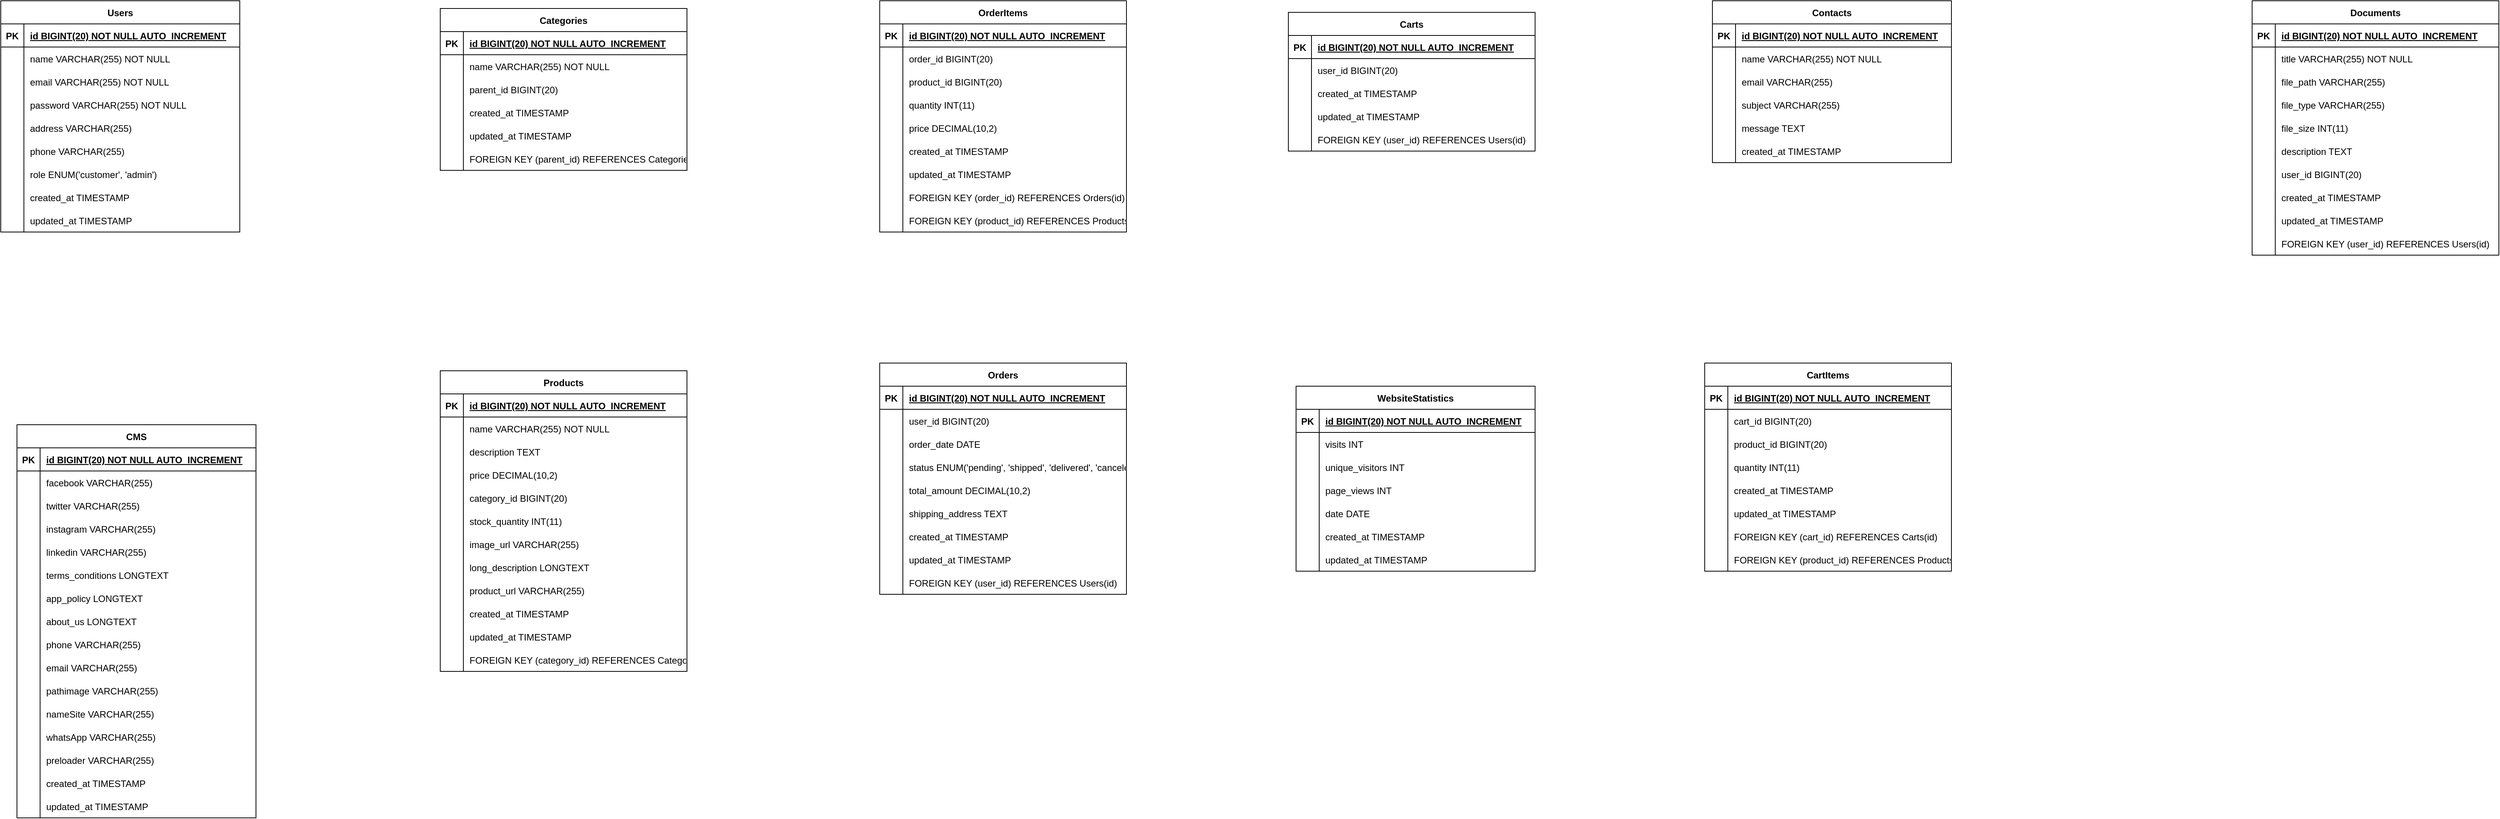<mxfile version="24.7.17">
  <diagram name="Page-1" id="S3ZWVjPn1Ea8iV_zu6fq">
    <mxGraphModel dx="4045" dy="1121" grid="1" gridSize="10" guides="1" tooltips="1" connect="1" arrows="1" fold="1" page="1" pageScale="1" pageWidth="827" pageHeight="1169" math="0" shadow="0">
      <root>
        <mxCell id="0" />
        <mxCell id="1" parent="0" />
        <mxCell id="nx8Ktd_KwZfHk-UjRQ3Y-1" value="CMS" style="shape=table;startSize=30;container=1;collapsible=1;childLayout=tableLayout;fixedRows=1;rowLines=0;fontStyle=1;align=center;resizeLast=1;" parent="1" vertex="1">
          <mxGeometry x="-869" y="700" width="310" height="510" as="geometry">
            <mxRectangle x="-1530" y="150" width="70" height="30" as="alternateBounds" />
          </mxGeometry>
        </mxCell>
        <mxCell id="nx8Ktd_KwZfHk-UjRQ3Y-2" value="" style="shape=tableRow;horizontal=0;startSize=0;swimlaneHead=0;swimlaneBody=0;fillColor=none;collapsible=0;dropTarget=0;points=[[0,0.5],[1,0.5]];portConstraint=eastwest;strokeColor=inherit;top=0;left=0;right=0;bottom=1;" parent="nx8Ktd_KwZfHk-UjRQ3Y-1" vertex="1">
          <mxGeometry y="30" width="310" height="30" as="geometry" />
        </mxCell>
        <mxCell id="nx8Ktd_KwZfHk-UjRQ3Y-3" value="PK" style="shape=partialRectangle;overflow=hidden;connectable=0;fillColor=none;strokeColor=inherit;top=0;left=0;bottom=0;right=0;fontStyle=1;" parent="nx8Ktd_KwZfHk-UjRQ3Y-2" vertex="1">
          <mxGeometry width="30" height="30" as="geometry">
            <mxRectangle width="30" height="30" as="alternateBounds" />
          </mxGeometry>
        </mxCell>
        <mxCell id="nx8Ktd_KwZfHk-UjRQ3Y-4" value="id BIGINT(20) NOT NULL AUTO_INCREMENT " style="shape=partialRectangle;overflow=hidden;connectable=0;fillColor=none;align=left;strokeColor=inherit;top=0;left=0;bottom=0;right=0;spacingLeft=6;fontStyle=5;" parent="nx8Ktd_KwZfHk-UjRQ3Y-2" vertex="1">
          <mxGeometry x="30" width="280" height="30" as="geometry">
            <mxRectangle width="280" height="30" as="alternateBounds" />
          </mxGeometry>
        </mxCell>
        <mxCell id="nx8Ktd_KwZfHk-UjRQ3Y-5" value="" style="shape=tableRow;horizontal=0;startSize=0;swimlaneHead=0;swimlaneBody=0;fillColor=none;collapsible=0;dropTarget=0;points=[[0,0.5],[1,0.5]];portConstraint=eastwest;strokeColor=inherit;top=0;left=0;right=0;bottom=0;" parent="nx8Ktd_KwZfHk-UjRQ3Y-1" vertex="1">
          <mxGeometry y="60" width="310" height="30" as="geometry" />
        </mxCell>
        <mxCell id="nx8Ktd_KwZfHk-UjRQ3Y-6" value="" style="shape=partialRectangle;overflow=hidden;connectable=0;fillColor=none;strokeColor=inherit;top=0;left=0;bottom=0;right=0;" parent="nx8Ktd_KwZfHk-UjRQ3Y-5" vertex="1">
          <mxGeometry width="30" height="30" as="geometry">
            <mxRectangle width="30" height="30" as="alternateBounds" />
          </mxGeometry>
        </mxCell>
        <mxCell id="nx8Ktd_KwZfHk-UjRQ3Y-7" value="facebook VARCHAR(255)" style="shape=partialRectangle;overflow=hidden;connectable=0;fillColor=none;align=left;strokeColor=inherit;top=0;left=0;bottom=0;right=0;spacingLeft=6;" parent="nx8Ktd_KwZfHk-UjRQ3Y-5" vertex="1">
          <mxGeometry x="30" width="280" height="30" as="geometry">
            <mxRectangle width="280" height="30" as="alternateBounds" />
          </mxGeometry>
        </mxCell>
        <mxCell id="nx8Ktd_KwZfHk-UjRQ3Y-8" value="" style="shape=tableRow;horizontal=0;startSize=0;swimlaneHead=0;swimlaneBody=0;fillColor=none;collapsible=0;dropTarget=0;points=[[0,0.5],[1,0.5]];portConstraint=eastwest;strokeColor=inherit;top=0;left=0;right=0;bottom=0;" parent="nx8Ktd_KwZfHk-UjRQ3Y-1" vertex="1">
          <mxGeometry y="90" width="310" height="30" as="geometry" />
        </mxCell>
        <mxCell id="nx8Ktd_KwZfHk-UjRQ3Y-9" value="" style="shape=partialRectangle;overflow=hidden;connectable=0;fillColor=none;strokeColor=inherit;top=0;left=0;bottom=0;right=0;" parent="nx8Ktd_KwZfHk-UjRQ3Y-8" vertex="1">
          <mxGeometry width="30" height="30" as="geometry">
            <mxRectangle width="30" height="30" as="alternateBounds" />
          </mxGeometry>
        </mxCell>
        <mxCell id="nx8Ktd_KwZfHk-UjRQ3Y-10" value="twitter VARCHAR(255)" style="shape=partialRectangle;overflow=hidden;connectable=0;fillColor=none;align=left;strokeColor=inherit;top=0;left=0;bottom=0;right=0;spacingLeft=6;" parent="nx8Ktd_KwZfHk-UjRQ3Y-8" vertex="1">
          <mxGeometry x="30" width="280" height="30" as="geometry">
            <mxRectangle width="280" height="30" as="alternateBounds" />
          </mxGeometry>
        </mxCell>
        <mxCell id="nx8Ktd_KwZfHk-UjRQ3Y-11" value="" style="shape=tableRow;horizontal=0;startSize=0;swimlaneHead=0;swimlaneBody=0;fillColor=none;collapsible=0;dropTarget=0;points=[[0,0.5],[1,0.5]];portConstraint=eastwest;strokeColor=inherit;top=0;left=0;right=0;bottom=0;" parent="nx8Ktd_KwZfHk-UjRQ3Y-1" vertex="1">
          <mxGeometry y="120" width="310" height="30" as="geometry" />
        </mxCell>
        <mxCell id="nx8Ktd_KwZfHk-UjRQ3Y-12" value="" style="shape=partialRectangle;overflow=hidden;connectable=0;fillColor=none;strokeColor=inherit;top=0;left=0;bottom=0;right=0;" parent="nx8Ktd_KwZfHk-UjRQ3Y-11" vertex="1">
          <mxGeometry width="30" height="30" as="geometry">
            <mxRectangle width="30" height="30" as="alternateBounds" />
          </mxGeometry>
        </mxCell>
        <mxCell id="nx8Ktd_KwZfHk-UjRQ3Y-13" value="instagram VARCHAR(255)" style="shape=partialRectangle;overflow=hidden;connectable=0;fillColor=none;align=left;strokeColor=inherit;top=0;left=0;bottom=0;right=0;spacingLeft=6;" parent="nx8Ktd_KwZfHk-UjRQ3Y-11" vertex="1">
          <mxGeometry x="30" width="280" height="30" as="geometry">
            <mxRectangle width="280" height="30" as="alternateBounds" />
          </mxGeometry>
        </mxCell>
        <mxCell id="nx8Ktd_KwZfHk-UjRQ3Y-14" value="" style="shape=tableRow;horizontal=0;startSize=0;swimlaneHead=0;swimlaneBody=0;fillColor=none;collapsible=0;dropTarget=0;points=[[0,0.5],[1,0.5]];portConstraint=eastwest;strokeColor=inherit;top=0;left=0;right=0;bottom=0;" parent="nx8Ktd_KwZfHk-UjRQ3Y-1" vertex="1">
          <mxGeometry y="150" width="310" height="30" as="geometry" />
        </mxCell>
        <mxCell id="nx8Ktd_KwZfHk-UjRQ3Y-15" value="" style="shape=partialRectangle;overflow=hidden;connectable=0;fillColor=none;strokeColor=inherit;top=0;left=0;bottom=0;right=0;" parent="nx8Ktd_KwZfHk-UjRQ3Y-14" vertex="1">
          <mxGeometry width="30" height="30" as="geometry">
            <mxRectangle width="30" height="30" as="alternateBounds" />
          </mxGeometry>
        </mxCell>
        <mxCell id="nx8Ktd_KwZfHk-UjRQ3Y-16" value="linkedin VARCHAR(255)" style="shape=partialRectangle;overflow=hidden;connectable=0;fillColor=none;align=left;strokeColor=inherit;top=0;left=0;bottom=0;right=0;spacingLeft=6;" parent="nx8Ktd_KwZfHk-UjRQ3Y-14" vertex="1">
          <mxGeometry x="30" width="280" height="30" as="geometry">
            <mxRectangle width="280" height="30" as="alternateBounds" />
          </mxGeometry>
        </mxCell>
        <mxCell id="nx8Ktd_KwZfHk-UjRQ3Y-17" value="" style="shape=tableRow;horizontal=0;startSize=0;swimlaneHead=0;swimlaneBody=0;fillColor=none;collapsible=0;dropTarget=0;points=[[0,0.5],[1,0.5]];portConstraint=eastwest;strokeColor=inherit;top=0;left=0;right=0;bottom=0;" parent="nx8Ktd_KwZfHk-UjRQ3Y-1" vertex="1">
          <mxGeometry y="180" width="310" height="30" as="geometry" />
        </mxCell>
        <mxCell id="nx8Ktd_KwZfHk-UjRQ3Y-18" value="" style="shape=partialRectangle;overflow=hidden;connectable=0;fillColor=none;strokeColor=inherit;top=0;left=0;bottom=0;right=0;" parent="nx8Ktd_KwZfHk-UjRQ3Y-17" vertex="1">
          <mxGeometry width="30" height="30" as="geometry">
            <mxRectangle width="30" height="30" as="alternateBounds" />
          </mxGeometry>
        </mxCell>
        <mxCell id="nx8Ktd_KwZfHk-UjRQ3Y-19" value="terms_conditions LONGTEXT" style="shape=partialRectangle;overflow=hidden;connectable=0;fillColor=none;align=left;strokeColor=inherit;top=0;left=0;bottom=0;right=0;spacingLeft=6;" parent="nx8Ktd_KwZfHk-UjRQ3Y-17" vertex="1">
          <mxGeometry x="30" width="280" height="30" as="geometry">
            <mxRectangle width="280" height="30" as="alternateBounds" />
          </mxGeometry>
        </mxCell>
        <mxCell id="nx8Ktd_KwZfHk-UjRQ3Y-20" value="" style="shape=tableRow;horizontal=0;startSize=0;swimlaneHead=0;swimlaneBody=0;fillColor=none;collapsible=0;dropTarget=0;points=[[0,0.5],[1,0.5]];portConstraint=eastwest;strokeColor=inherit;top=0;left=0;right=0;bottom=0;" parent="nx8Ktd_KwZfHk-UjRQ3Y-1" vertex="1">
          <mxGeometry y="210" width="310" height="30" as="geometry" />
        </mxCell>
        <mxCell id="nx8Ktd_KwZfHk-UjRQ3Y-21" value="" style="shape=partialRectangle;overflow=hidden;connectable=0;fillColor=none;strokeColor=inherit;top=0;left=0;bottom=0;right=0;" parent="nx8Ktd_KwZfHk-UjRQ3Y-20" vertex="1">
          <mxGeometry width="30" height="30" as="geometry">
            <mxRectangle width="30" height="30" as="alternateBounds" />
          </mxGeometry>
        </mxCell>
        <mxCell id="nx8Ktd_KwZfHk-UjRQ3Y-22" value="app_policy LONGTEXT" style="shape=partialRectangle;overflow=hidden;connectable=0;fillColor=none;align=left;strokeColor=inherit;top=0;left=0;bottom=0;right=0;spacingLeft=6;" parent="nx8Ktd_KwZfHk-UjRQ3Y-20" vertex="1">
          <mxGeometry x="30" width="280" height="30" as="geometry">
            <mxRectangle width="280" height="30" as="alternateBounds" />
          </mxGeometry>
        </mxCell>
        <mxCell id="nx8Ktd_KwZfHk-UjRQ3Y-23" value="" style="shape=tableRow;horizontal=0;startSize=0;swimlaneHead=0;swimlaneBody=0;fillColor=none;collapsible=0;dropTarget=0;points=[[0,0.5],[1,0.5]];portConstraint=eastwest;strokeColor=inherit;top=0;left=0;right=0;bottom=0;" parent="nx8Ktd_KwZfHk-UjRQ3Y-1" vertex="1">
          <mxGeometry y="240" width="310" height="30" as="geometry" />
        </mxCell>
        <mxCell id="nx8Ktd_KwZfHk-UjRQ3Y-24" value="" style="shape=partialRectangle;overflow=hidden;connectable=0;fillColor=none;strokeColor=inherit;top=0;left=0;bottom=0;right=0;" parent="nx8Ktd_KwZfHk-UjRQ3Y-23" vertex="1">
          <mxGeometry width="30" height="30" as="geometry">
            <mxRectangle width="30" height="30" as="alternateBounds" />
          </mxGeometry>
        </mxCell>
        <mxCell id="nx8Ktd_KwZfHk-UjRQ3Y-25" value="about_us LONGTEXT" style="shape=partialRectangle;overflow=hidden;connectable=0;fillColor=none;align=left;strokeColor=inherit;top=0;left=0;bottom=0;right=0;spacingLeft=6;" parent="nx8Ktd_KwZfHk-UjRQ3Y-23" vertex="1">
          <mxGeometry x="30" width="280" height="30" as="geometry">
            <mxRectangle width="280" height="30" as="alternateBounds" />
          </mxGeometry>
        </mxCell>
        <mxCell id="nx8Ktd_KwZfHk-UjRQ3Y-26" value="" style="shape=tableRow;horizontal=0;startSize=0;swimlaneHead=0;swimlaneBody=0;fillColor=none;collapsible=0;dropTarget=0;points=[[0,0.5],[1,0.5]];portConstraint=eastwest;strokeColor=inherit;top=0;left=0;right=0;bottom=0;" parent="nx8Ktd_KwZfHk-UjRQ3Y-1" vertex="1">
          <mxGeometry y="270" width="310" height="30" as="geometry" />
        </mxCell>
        <mxCell id="nx8Ktd_KwZfHk-UjRQ3Y-27" value="" style="shape=partialRectangle;overflow=hidden;connectable=0;fillColor=none;strokeColor=inherit;top=0;left=0;bottom=0;right=0;" parent="nx8Ktd_KwZfHk-UjRQ3Y-26" vertex="1">
          <mxGeometry width="30" height="30" as="geometry">
            <mxRectangle width="30" height="30" as="alternateBounds" />
          </mxGeometry>
        </mxCell>
        <mxCell id="nx8Ktd_KwZfHk-UjRQ3Y-28" value="phone VARCHAR(255)" style="shape=partialRectangle;overflow=hidden;connectable=0;fillColor=none;align=left;strokeColor=inherit;top=0;left=0;bottom=0;right=0;spacingLeft=6;" parent="nx8Ktd_KwZfHk-UjRQ3Y-26" vertex="1">
          <mxGeometry x="30" width="280" height="30" as="geometry">
            <mxRectangle width="280" height="30" as="alternateBounds" />
          </mxGeometry>
        </mxCell>
        <mxCell id="nx8Ktd_KwZfHk-UjRQ3Y-29" value="" style="shape=tableRow;horizontal=0;startSize=0;swimlaneHead=0;swimlaneBody=0;fillColor=none;collapsible=0;dropTarget=0;points=[[0,0.5],[1,0.5]];portConstraint=eastwest;strokeColor=inherit;top=0;left=0;right=0;bottom=0;" parent="nx8Ktd_KwZfHk-UjRQ3Y-1" vertex="1">
          <mxGeometry y="300" width="310" height="30" as="geometry" />
        </mxCell>
        <mxCell id="nx8Ktd_KwZfHk-UjRQ3Y-30" value="" style="shape=partialRectangle;overflow=hidden;connectable=0;fillColor=none;strokeColor=inherit;top=0;left=0;bottom=0;right=0;" parent="nx8Ktd_KwZfHk-UjRQ3Y-29" vertex="1">
          <mxGeometry width="30" height="30" as="geometry">
            <mxRectangle width="30" height="30" as="alternateBounds" />
          </mxGeometry>
        </mxCell>
        <mxCell id="nx8Ktd_KwZfHk-UjRQ3Y-31" value="email VARCHAR(255)" style="shape=partialRectangle;overflow=hidden;connectable=0;fillColor=none;align=left;strokeColor=inherit;top=0;left=0;bottom=0;right=0;spacingLeft=6;" parent="nx8Ktd_KwZfHk-UjRQ3Y-29" vertex="1">
          <mxGeometry x="30" width="280" height="30" as="geometry">
            <mxRectangle width="280" height="30" as="alternateBounds" />
          </mxGeometry>
        </mxCell>
        <mxCell id="nx8Ktd_KwZfHk-UjRQ3Y-32" value="" style="shape=tableRow;horizontal=0;startSize=0;swimlaneHead=0;swimlaneBody=0;fillColor=none;collapsible=0;dropTarget=0;points=[[0,0.5],[1,0.5]];portConstraint=eastwest;strokeColor=inherit;top=0;left=0;right=0;bottom=0;" parent="nx8Ktd_KwZfHk-UjRQ3Y-1" vertex="1">
          <mxGeometry y="330" width="310" height="30" as="geometry" />
        </mxCell>
        <mxCell id="nx8Ktd_KwZfHk-UjRQ3Y-33" value="" style="shape=partialRectangle;overflow=hidden;connectable=0;fillColor=none;strokeColor=inherit;top=0;left=0;bottom=0;right=0;" parent="nx8Ktd_KwZfHk-UjRQ3Y-32" vertex="1">
          <mxGeometry width="30" height="30" as="geometry">
            <mxRectangle width="30" height="30" as="alternateBounds" />
          </mxGeometry>
        </mxCell>
        <mxCell id="nx8Ktd_KwZfHk-UjRQ3Y-34" value="pathimage VARCHAR(255)" style="shape=partialRectangle;overflow=hidden;connectable=0;fillColor=none;align=left;strokeColor=inherit;top=0;left=0;bottom=0;right=0;spacingLeft=6;" parent="nx8Ktd_KwZfHk-UjRQ3Y-32" vertex="1">
          <mxGeometry x="30" width="280" height="30" as="geometry">
            <mxRectangle width="280" height="30" as="alternateBounds" />
          </mxGeometry>
        </mxCell>
        <mxCell id="nx8Ktd_KwZfHk-UjRQ3Y-35" value="" style="shape=tableRow;horizontal=0;startSize=0;swimlaneHead=0;swimlaneBody=0;fillColor=none;collapsible=0;dropTarget=0;points=[[0,0.5],[1,0.5]];portConstraint=eastwest;strokeColor=inherit;top=0;left=0;right=0;bottom=0;" parent="nx8Ktd_KwZfHk-UjRQ3Y-1" vertex="1">
          <mxGeometry y="360" width="310" height="30" as="geometry" />
        </mxCell>
        <mxCell id="nx8Ktd_KwZfHk-UjRQ3Y-36" value="" style="shape=partialRectangle;overflow=hidden;connectable=0;fillColor=none;strokeColor=inherit;top=0;left=0;bottom=0;right=0;" parent="nx8Ktd_KwZfHk-UjRQ3Y-35" vertex="1">
          <mxGeometry width="30" height="30" as="geometry">
            <mxRectangle width="30" height="30" as="alternateBounds" />
          </mxGeometry>
        </mxCell>
        <mxCell id="nx8Ktd_KwZfHk-UjRQ3Y-37" value="nameSite VARCHAR(255)" style="shape=partialRectangle;overflow=hidden;connectable=0;fillColor=none;align=left;strokeColor=inherit;top=0;left=0;bottom=0;right=0;spacingLeft=6;" parent="nx8Ktd_KwZfHk-UjRQ3Y-35" vertex="1">
          <mxGeometry x="30" width="280" height="30" as="geometry">
            <mxRectangle width="280" height="30" as="alternateBounds" />
          </mxGeometry>
        </mxCell>
        <mxCell id="nx8Ktd_KwZfHk-UjRQ3Y-38" value="" style="shape=tableRow;horizontal=0;startSize=0;swimlaneHead=0;swimlaneBody=0;fillColor=none;collapsible=0;dropTarget=0;points=[[0,0.5],[1,0.5]];portConstraint=eastwest;strokeColor=inherit;top=0;left=0;right=0;bottom=0;" parent="nx8Ktd_KwZfHk-UjRQ3Y-1" vertex="1">
          <mxGeometry y="390" width="310" height="30" as="geometry" />
        </mxCell>
        <mxCell id="nx8Ktd_KwZfHk-UjRQ3Y-39" value="" style="shape=partialRectangle;overflow=hidden;connectable=0;fillColor=none;strokeColor=inherit;top=0;left=0;bottom=0;right=0;" parent="nx8Ktd_KwZfHk-UjRQ3Y-38" vertex="1">
          <mxGeometry width="30" height="30" as="geometry">
            <mxRectangle width="30" height="30" as="alternateBounds" />
          </mxGeometry>
        </mxCell>
        <mxCell id="nx8Ktd_KwZfHk-UjRQ3Y-40" value="whatsApp VARCHAR(255)" style="shape=partialRectangle;overflow=hidden;connectable=0;fillColor=none;align=left;strokeColor=inherit;top=0;left=0;bottom=0;right=0;spacingLeft=6;" parent="nx8Ktd_KwZfHk-UjRQ3Y-38" vertex="1">
          <mxGeometry x="30" width="280" height="30" as="geometry">
            <mxRectangle width="280" height="30" as="alternateBounds" />
          </mxGeometry>
        </mxCell>
        <mxCell id="nx8Ktd_KwZfHk-UjRQ3Y-41" value="" style="shape=tableRow;horizontal=0;startSize=0;swimlaneHead=0;swimlaneBody=0;fillColor=none;collapsible=0;dropTarget=0;points=[[0,0.5],[1,0.5]];portConstraint=eastwest;strokeColor=inherit;top=0;left=0;right=0;bottom=0;" parent="nx8Ktd_KwZfHk-UjRQ3Y-1" vertex="1">
          <mxGeometry y="420" width="310" height="30" as="geometry" />
        </mxCell>
        <mxCell id="nx8Ktd_KwZfHk-UjRQ3Y-42" value="" style="shape=partialRectangle;overflow=hidden;connectable=0;fillColor=none;strokeColor=inherit;top=0;left=0;bottom=0;right=0;" parent="nx8Ktd_KwZfHk-UjRQ3Y-41" vertex="1">
          <mxGeometry width="30" height="30" as="geometry">
            <mxRectangle width="30" height="30" as="alternateBounds" />
          </mxGeometry>
        </mxCell>
        <mxCell id="nx8Ktd_KwZfHk-UjRQ3Y-43" value="preloader VARCHAR(255)" style="shape=partialRectangle;overflow=hidden;connectable=0;fillColor=none;align=left;strokeColor=inherit;top=0;left=0;bottom=0;right=0;spacingLeft=6;" parent="nx8Ktd_KwZfHk-UjRQ3Y-41" vertex="1">
          <mxGeometry x="30" width="280" height="30" as="geometry">
            <mxRectangle width="280" height="30" as="alternateBounds" />
          </mxGeometry>
        </mxCell>
        <mxCell id="nx8Ktd_KwZfHk-UjRQ3Y-44" value="" style="shape=tableRow;horizontal=0;startSize=0;swimlaneHead=0;swimlaneBody=0;fillColor=none;collapsible=0;dropTarget=0;points=[[0,0.5],[1,0.5]];portConstraint=eastwest;strokeColor=inherit;top=0;left=0;right=0;bottom=0;" parent="nx8Ktd_KwZfHk-UjRQ3Y-1" vertex="1">
          <mxGeometry y="450" width="310" height="30" as="geometry" />
        </mxCell>
        <mxCell id="nx8Ktd_KwZfHk-UjRQ3Y-45" value="" style="shape=partialRectangle;overflow=hidden;connectable=0;fillColor=none;strokeColor=inherit;top=0;left=0;bottom=0;right=0;" parent="nx8Ktd_KwZfHk-UjRQ3Y-44" vertex="1">
          <mxGeometry width="30" height="30" as="geometry">
            <mxRectangle width="30" height="30" as="alternateBounds" />
          </mxGeometry>
        </mxCell>
        <mxCell id="nx8Ktd_KwZfHk-UjRQ3Y-46" value="created_at TIMESTAMP" style="shape=partialRectangle;overflow=hidden;connectable=0;fillColor=none;align=left;strokeColor=inherit;top=0;left=0;bottom=0;right=0;spacingLeft=6;" parent="nx8Ktd_KwZfHk-UjRQ3Y-44" vertex="1">
          <mxGeometry x="30" width="280" height="30" as="geometry">
            <mxRectangle width="280" height="30" as="alternateBounds" />
          </mxGeometry>
        </mxCell>
        <mxCell id="nx8Ktd_KwZfHk-UjRQ3Y-47" value="" style="shape=tableRow;horizontal=0;startSize=0;swimlaneHead=0;swimlaneBody=0;fillColor=none;collapsible=0;dropTarget=0;points=[[0,0.5],[1,0.5]];portConstraint=eastwest;strokeColor=inherit;top=0;left=0;right=0;bottom=0;" parent="nx8Ktd_KwZfHk-UjRQ3Y-1" vertex="1">
          <mxGeometry y="480" width="310" height="30" as="geometry" />
        </mxCell>
        <mxCell id="nx8Ktd_KwZfHk-UjRQ3Y-48" value="" style="shape=partialRectangle;overflow=hidden;connectable=0;fillColor=none;strokeColor=inherit;top=0;left=0;bottom=0;right=0;" parent="nx8Ktd_KwZfHk-UjRQ3Y-47" vertex="1">
          <mxGeometry width="30" height="30" as="geometry">
            <mxRectangle width="30" height="30" as="alternateBounds" />
          </mxGeometry>
        </mxCell>
        <mxCell id="nx8Ktd_KwZfHk-UjRQ3Y-49" value="updated_at TIMESTAMP" style="shape=partialRectangle;overflow=hidden;connectable=0;fillColor=none;align=left;strokeColor=inherit;top=0;left=0;bottom=0;right=0;spacingLeft=6;" parent="nx8Ktd_KwZfHk-UjRQ3Y-47" vertex="1">
          <mxGeometry x="30" width="280" height="30" as="geometry">
            <mxRectangle width="280" height="30" as="alternateBounds" />
          </mxGeometry>
        </mxCell>
        <mxCell id="nx8Ktd_KwZfHk-UjRQ3Y-50" value="Users" style="shape=table;startSize=30;container=1;collapsible=1;childLayout=tableLayout;fixedRows=1;rowLines=0;fontStyle=1;align=center;resizeLast=1;" parent="1" vertex="1">
          <mxGeometry x="-890" y="150" width="310" height="300" as="geometry" />
        </mxCell>
        <mxCell id="nx8Ktd_KwZfHk-UjRQ3Y-51" value="" style="shape=tableRow;horizontal=0;startSize=0;swimlaneHead=0;swimlaneBody=0;fillColor=none;collapsible=0;dropTarget=0;points=[[0,0.5],[1,0.5]];portConstraint=eastwest;strokeColor=inherit;top=0;left=0;right=0;bottom=1;" parent="nx8Ktd_KwZfHk-UjRQ3Y-50" vertex="1">
          <mxGeometry y="30" width="310" height="30" as="geometry" />
        </mxCell>
        <mxCell id="nx8Ktd_KwZfHk-UjRQ3Y-52" value="PK" style="shape=partialRectangle;overflow=hidden;connectable=0;fillColor=none;strokeColor=inherit;top=0;left=0;bottom=0;right=0;fontStyle=1;" parent="nx8Ktd_KwZfHk-UjRQ3Y-51" vertex="1">
          <mxGeometry width="30" height="30" as="geometry">
            <mxRectangle width="30" height="30" as="alternateBounds" />
          </mxGeometry>
        </mxCell>
        <mxCell id="nx8Ktd_KwZfHk-UjRQ3Y-53" value="id BIGINT(20) NOT NULL AUTO_INCREMENT " style="shape=partialRectangle;overflow=hidden;connectable=0;fillColor=none;align=left;strokeColor=inherit;top=0;left=0;bottom=0;right=0;spacingLeft=6;fontStyle=5;" parent="nx8Ktd_KwZfHk-UjRQ3Y-51" vertex="1">
          <mxGeometry x="30" width="280" height="30" as="geometry">
            <mxRectangle width="280" height="30" as="alternateBounds" />
          </mxGeometry>
        </mxCell>
        <mxCell id="nx8Ktd_KwZfHk-UjRQ3Y-54" value="" style="shape=tableRow;horizontal=0;startSize=0;swimlaneHead=0;swimlaneBody=0;fillColor=none;collapsible=0;dropTarget=0;points=[[0,0.5],[1,0.5]];portConstraint=eastwest;strokeColor=inherit;top=0;left=0;right=0;bottom=0;" parent="nx8Ktd_KwZfHk-UjRQ3Y-50" vertex="1">
          <mxGeometry y="60" width="310" height="30" as="geometry" />
        </mxCell>
        <mxCell id="nx8Ktd_KwZfHk-UjRQ3Y-55" value="" style="shape=partialRectangle;overflow=hidden;connectable=0;fillColor=none;strokeColor=inherit;top=0;left=0;bottom=0;right=0;" parent="nx8Ktd_KwZfHk-UjRQ3Y-54" vertex="1">
          <mxGeometry width="30" height="30" as="geometry">
            <mxRectangle width="30" height="30" as="alternateBounds" />
          </mxGeometry>
        </mxCell>
        <mxCell id="nx8Ktd_KwZfHk-UjRQ3Y-56" value="name VARCHAR(255) NOT NULL" style="shape=partialRectangle;overflow=hidden;connectable=0;fillColor=none;align=left;strokeColor=inherit;top=0;left=0;bottom=0;right=0;spacingLeft=6;" parent="nx8Ktd_KwZfHk-UjRQ3Y-54" vertex="1">
          <mxGeometry x="30" width="280" height="30" as="geometry">
            <mxRectangle width="280" height="30" as="alternateBounds" />
          </mxGeometry>
        </mxCell>
        <mxCell id="nx8Ktd_KwZfHk-UjRQ3Y-57" value="" style="shape=tableRow;horizontal=0;startSize=0;swimlaneHead=0;swimlaneBody=0;fillColor=none;collapsible=0;dropTarget=0;points=[[0,0.5],[1,0.5]];portConstraint=eastwest;strokeColor=inherit;top=0;left=0;right=0;bottom=0;" parent="nx8Ktd_KwZfHk-UjRQ3Y-50" vertex="1">
          <mxGeometry y="90" width="310" height="30" as="geometry" />
        </mxCell>
        <mxCell id="nx8Ktd_KwZfHk-UjRQ3Y-58" value="" style="shape=partialRectangle;overflow=hidden;connectable=0;fillColor=none;strokeColor=inherit;top=0;left=0;bottom=0;right=0;" parent="nx8Ktd_KwZfHk-UjRQ3Y-57" vertex="1">
          <mxGeometry width="30" height="30" as="geometry">
            <mxRectangle width="30" height="30" as="alternateBounds" />
          </mxGeometry>
        </mxCell>
        <mxCell id="nx8Ktd_KwZfHk-UjRQ3Y-59" value="email VARCHAR(255) NOT NULL" style="shape=partialRectangle;overflow=hidden;connectable=0;fillColor=none;align=left;strokeColor=inherit;top=0;left=0;bottom=0;right=0;spacingLeft=6;" parent="nx8Ktd_KwZfHk-UjRQ3Y-57" vertex="1">
          <mxGeometry x="30" width="280" height="30" as="geometry">
            <mxRectangle width="280" height="30" as="alternateBounds" />
          </mxGeometry>
        </mxCell>
        <mxCell id="nx8Ktd_KwZfHk-UjRQ3Y-60" value="" style="shape=tableRow;horizontal=0;startSize=0;swimlaneHead=0;swimlaneBody=0;fillColor=none;collapsible=0;dropTarget=0;points=[[0,0.5],[1,0.5]];portConstraint=eastwest;strokeColor=inherit;top=0;left=0;right=0;bottom=0;" parent="nx8Ktd_KwZfHk-UjRQ3Y-50" vertex="1">
          <mxGeometry y="120" width="310" height="30" as="geometry" />
        </mxCell>
        <mxCell id="nx8Ktd_KwZfHk-UjRQ3Y-61" value="" style="shape=partialRectangle;overflow=hidden;connectable=0;fillColor=none;strokeColor=inherit;top=0;left=0;bottom=0;right=0;" parent="nx8Ktd_KwZfHk-UjRQ3Y-60" vertex="1">
          <mxGeometry width="30" height="30" as="geometry">
            <mxRectangle width="30" height="30" as="alternateBounds" />
          </mxGeometry>
        </mxCell>
        <mxCell id="nx8Ktd_KwZfHk-UjRQ3Y-62" value="password VARCHAR(255) NOT NULL" style="shape=partialRectangle;overflow=hidden;connectable=0;fillColor=none;align=left;strokeColor=inherit;top=0;left=0;bottom=0;right=0;spacingLeft=6;" parent="nx8Ktd_KwZfHk-UjRQ3Y-60" vertex="1">
          <mxGeometry x="30" width="280" height="30" as="geometry">
            <mxRectangle width="280" height="30" as="alternateBounds" />
          </mxGeometry>
        </mxCell>
        <mxCell id="nx8Ktd_KwZfHk-UjRQ3Y-63" value="" style="shape=tableRow;horizontal=0;startSize=0;swimlaneHead=0;swimlaneBody=0;fillColor=none;collapsible=0;dropTarget=0;points=[[0,0.5],[1,0.5]];portConstraint=eastwest;strokeColor=inherit;top=0;left=0;right=0;bottom=0;" parent="nx8Ktd_KwZfHk-UjRQ3Y-50" vertex="1">
          <mxGeometry y="150" width="310" height="30" as="geometry" />
        </mxCell>
        <mxCell id="nx8Ktd_KwZfHk-UjRQ3Y-64" value="" style="shape=partialRectangle;overflow=hidden;connectable=0;fillColor=none;strokeColor=inherit;top=0;left=0;bottom=0;right=0;" parent="nx8Ktd_KwZfHk-UjRQ3Y-63" vertex="1">
          <mxGeometry width="30" height="30" as="geometry">
            <mxRectangle width="30" height="30" as="alternateBounds" />
          </mxGeometry>
        </mxCell>
        <mxCell id="nx8Ktd_KwZfHk-UjRQ3Y-65" value="address VARCHAR(255)" style="shape=partialRectangle;overflow=hidden;connectable=0;fillColor=none;align=left;strokeColor=inherit;top=0;left=0;bottom=0;right=0;spacingLeft=6;" parent="nx8Ktd_KwZfHk-UjRQ3Y-63" vertex="1">
          <mxGeometry x="30" width="280" height="30" as="geometry">
            <mxRectangle width="280" height="30" as="alternateBounds" />
          </mxGeometry>
        </mxCell>
        <mxCell id="nx8Ktd_KwZfHk-UjRQ3Y-66" value="" style="shape=tableRow;horizontal=0;startSize=0;swimlaneHead=0;swimlaneBody=0;fillColor=none;collapsible=0;dropTarget=0;points=[[0,0.5],[1,0.5]];portConstraint=eastwest;strokeColor=inherit;top=0;left=0;right=0;bottom=0;" parent="nx8Ktd_KwZfHk-UjRQ3Y-50" vertex="1">
          <mxGeometry y="180" width="310" height="30" as="geometry" />
        </mxCell>
        <mxCell id="nx8Ktd_KwZfHk-UjRQ3Y-67" value="" style="shape=partialRectangle;overflow=hidden;connectable=0;fillColor=none;strokeColor=inherit;top=0;left=0;bottom=0;right=0;" parent="nx8Ktd_KwZfHk-UjRQ3Y-66" vertex="1">
          <mxGeometry width="30" height="30" as="geometry">
            <mxRectangle width="30" height="30" as="alternateBounds" />
          </mxGeometry>
        </mxCell>
        <mxCell id="nx8Ktd_KwZfHk-UjRQ3Y-68" value="phone VARCHAR(255)" style="shape=partialRectangle;overflow=hidden;connectable=0;fillColor=none;align=left;strokeColor=inherit;top=0;left=0;bottom=0;right=0;spacingLeft=6;" parent="nx8Ktd_KwZfHk-UjRQ3Y-66" vertex="1">
          <mxGeometry x="30" width="280" height="30" as="geometry">
            <mxRectangle width="280" height="30" as="alternateBounds" />
          </mxGeometry>
        </mxCell>
        <mxCell id="nx8Ktd_KwZfHk-UjRQ3Y-69" value="" style="shape=tableRow;horizontal=0;startSize=0;swimlaneHead=0;swimlaneBody=0;fillColor=none;collapsible=0;dropTarget=0;points=[[0,0.5],[1,0.5]];portConstraint=eastwest;strokeColor=inherit;top=0;left=0;right=0;bottom=0;" parent="nx8Ktd_KwZfHk-UjRQ3Y-50" vertex="1">
          <mxGeometry y="210" width="310" height="30" as="geometry" />
        </mxCell>
        <mxCell id="nx8Ktd_KwZfHk-UjRQ3Y-70" value="" style="shape=partialRectangle;overflow=hidden;connectable=0;fillColor=none;strokeColor=inherit;top=0;left=0;bottom=0;right=0;" parent="nx8Ktd_KwZfHk-UjRQ3Y-69" vertex="1">
          <mxGeometry width="30" height="30" as="geometry">
            <mxRectangle width="30" height="30" as="alternateBounds" />
          </mxGeometry>
        </mxCell>
        <mxCell id="nx8Ktd_KwZfHk-UjRQ3Y-71" value="role ENUM(&#39;customer&#39;, &#39;admin&#39;)" style="shape=partialRectangle;overflow=hidden;connectable=0;fillColor=none;align=left;strokeColor=inherit;top=0;left=0;bottom=0;right=0;spacingLeft=6;" parent="nx8Ktd_KwZfHk-UjRQ3Y-69" vertex="1">
          <mxGeometry x="30" width="280" height="30" as="geometry">
            <mxRectangle width="280" height="30" as="alternateBounds" />
          </mxGeometry>
        </mxCell>
        <mxCell id="nx8Ktd_KwZfHk-UjRQ3Y-72" value="" style="shape=tableRow;horizontal=0;startSize=0;swimlaneHead=0;swimlaneBody=0;fillColor=none;collapsible=0;dropTarget=0;points=[[0,0.5],[1,0.5]];portConstraint=eastwest;strokeColor=inherit;top=0;left=0;right=0;bottom=0;" parent="nx8Ktd_KwZfHk-UjRQ3Y-50" vertex="1">
          <mxGeometry y="240" width="310" height="30" as="geometry" />
        </mxCell>
        <mxCell id="nx8Ktd_KwZfHk-UjRQ3Y-73" value="" style="shape=partialRectangle;overflow=hidden;connectable=0;fillColor=none;strokeColor=inherit;top=0;left=0;bottom=0;right=0;" parent="nx8Ktd_KwZfHk-UjRQ3Y-72" vertex="1">
          <mxGeometry width="30" height="30" as="geometry">
            <mxRectangle width="30" height="30" as="alternateBounds" />
          </mxGeometry>
        </mxCell>
        <mxCell id="nx8Ktd_KwZfHk-UjRQ3Y-74" value="created_at TIMESTAMP" style="shape=partialRectangle;overflow=hidden;connectable=0;fillColor=none;align=left;strokeColor=inherit;top=0;left=0;bottom=0;right=0;spacingLeft=6;" parent="nx8Ktd_KwZfHk-UjRQ3Y-72" vertex="1">
          <mxGeometry x="30" width="280" height="30" as="geometry">
            <mxRectangle width="280" height="30" as="alternateBounds" />
          </mxGeometry>
        </mxCell>
        <mxCell id="nx8Ktd_KwZfHk-UjRQ3Y-75" value="" style="shape=tableRow;horizontal=0;startSize=0;swimlaneHead=0;swimlaneBody=0;fillColor=none;collapsible=0;dropTarget=0;points=[[0,0.5],[1,0.5]];portConstraint=eastwest;strokeColor=inherit;top=0;left=0;right=0;bottom=0;" parent="nx8Ktd_KwZfHk-UjRQ3Y-50" vertex="1">
          <mxGeometry y="270" width="310" height="30" as="geometry" />
        </mxCell>
        <mxCell id="nx8Ktd_KwZfHk-UjRQ3Y-76" value="" style="shape=partialRectangle;overflow=hidden;connectable=0;fillColor=none;strokeColor=inherit;top=0;left=0;bottom=0;right=0;" parent="nx8Ktd_KwZfHk-UjRQ3Y-75" vertex="1">
          <mxGeometry width="30" height="30" as="geometry">
            <mxRectangle width="30" height="30" as="alternateBounds" />
          </mxGeometry>
        </mxCell>
        <mxCell id="nx8Ktd_KwZfHk-UjRQ3Y-77" value="updated_at TIMESTAMP" style="shape=partialRectangle;overflow=hidden;connectable=0;fillColor=none;align=left;strokeColor=inherit;top=0;left=0;bottom=0;right=0;spacingLeft=6;" parent="nx8Ktd_KwZfHk-UjRQ3Y-75" vertex="1">
          <mxGeometry x="30" width="280" height="30" as="geometry">
            <mxRectangle width="280" height="30" as="alternateBounds" />
          </mxGeometry>
        </mxCell>
        <mxCell id="nx8Ktd_KwZfHk-UjRQ3Y-78" value="Products" style="shape=table;startSize=30;container=1;collapsible=1;childLayout=tableLayout;fixedRows=1;rowLines=0;fontStyle=1;align=center;resizeLast=1;" parent="1" vertex="1">
          <mxGeometry x="-320" y="630" width="320" height="390" as="geometry" />
        </mxCell>
        <mxCell id="nx8Ktd_KwZfHk-UjRQ3Y-79" value="" style="shape=tableRow;horizontal=0;startSize=0;swimlaneHead=0;swimlaneBody=0;fillColor=none;collapsible=0;dropTarget=0;points=[[0,0.5],[1,0.5]];portConstraint=eastwest;strokeColor=inherit;top=0;left=0;right=0;bottom=1;" parent="nx8Ktd_KwZfHk-UjRQ3Y-78" vertex="1">
          <mxGeometry y="30" width="320" height="30" as="geometry" />
        </mxCell>
        <mxCell id="nx8Ktd_KwZfHk-UjRQ3Y-80" value="PK" style="shape=partialRectangle;overflow=hidden;connectable=0;fillColor=none;strokeColor=inherit;top=0;left=0;bottom=0;right=0;fontStyle=1;" parent="nx8Ktd_KwZfHk-UjRQ3Y-79" vertex="1">
          <mxGeometry width="30" height="30" as="geometry">
            <mxRectangle width="30" height="30" as="alternateBounds" />
          </mxGeometry>
        </mxCell>
        <mxCell id="nx8Ktd_KwZfHk-UjRQ3Y-81" value="id BIGINT(20) NOT NULL AUTO_INCREMENT " style="shape=partialRectangle;overflow=hidden;connectable=0;fillColor=none;align=left;strokeColor=inherit;top=0;left=0;bottom=0;right=0;spacingLeft=6;fontStyle=5;" parent="nx8Ktd_KwZfHk-UjRQ3Y-79" vertex="1">
          <mxGeometry x="30" width="290" height="30" as="geometry">
            <mxRectangle width="290" height="30" as="alternateBounds" />
          </mxGeometry>
        </mxCell>
        <mxCell id="nx8Ktd_KwZfHk-UjRQ3Y-82" value="" style="shape=tableRow;horizontal=0;startSize=0;swimlaneHead=0;swimlaneBody=0;fillColor=none;collapsible=0;dropTarget=0;points=[[0,0.5],[1,0.5]];portConstraint=eastwest;strokeColor=inherit;top=0;left=0;right=0;bottom=0;" parent="nx8Ktd_KwZfHk-UjRQ3Y-78" vertex="1">
          <mxGeometry y="60" width="320" height="30" as="geometry" />
        </mxCell>
        <mxCell id="nx8Ktd_KwZfHk-UjRQ3Y-83" value="" style="shape=partialRectangle;overflow=hidden;connectable=0;fillColor=none;strokeColor=inherit;top=0;left=0;bottom=0;right=0;" parent="nx8Ktd_KwZfHk-UjRQ3Y-82" vertex="1">
          <mxGeometry width="30" height="30" as="geometry">
            <mxRectangle width="30" height="30" as="alternateBounds" />
          </mxGeometry>
        </mxCell>
        <mxCell id="nx8Ktd_KwZfHk-UjRQ3Y-84" value="name VARCHAR(255) NOT NULL" style="shape=partialRectangle;overflow=hidden;connectable=0;fillColor=none;align=left;strokeColor=inherit;top=0;left=0;bottom=0;right=0;spacingLeft=6;" parent="nx8Ktd_KwZfHk-UjRQ3Y-82" vertex="1">
          <mxGeometry x="30" width="290" height="30" as="geometry">
            <mxRectangle width="290" height="30" as="alternateBounds" />
          </mxGeometry>
        </mxCell>
        <mxCell id="nx8Ktd_KwZfHk-UjRQ3Y-85" value="" style="shape=tableRow;horizontal=0;startSize=0;swimlaneHead=0;swimlaneBody=0;fillColor=none;collapsible=0;dropTarget=0;points=[[0,0.5],[1,0.5]];portConstraint=eastwest;strokeColor=inherit;top=0;left=0;right=0;bottom=0;" parent="nx8Ktd_KwZfHk-UjRQ3Y-78" vertex="1">
          <mxGeometry y="90" width="320" height="30" as="geometry" />
        </mxCell>
        <mxCell id="nx8Ktd_KwZfHk-UjRQ3Y-86" value="" style="shape=partialRectangle;overflow=hidden;connectable=0;fillColor=none;strokeColor=inherit;top=0;left=0;bottom=0;right=0;" parent="nx8Ktd_KwZfHk-UjRQ3Y-85" vertex="1">
          <mxGeometry width="30" height="30" as="geometry">
            <mxRectangle width="30" height="30" as="alternateBounds" />
          </mxGeometry>
        </mxCell>
        <mxCell id="nx8Ktd_KwZfHk-UjRQ3Y-87" value="description TEXT" style="shape=partialRectangle;overflow=hidden;connectable=0;fillColor=none;align=left;strokeColor=inherit;top=0;left=0;bottom=0;right=0;spacingLeft=6;" parent="nx8Ktd_KwZfHk-UjRQ3Y-85" vertex="1">
          <mxGeometry x="30" width="290" height="30" as="geometry">
            <mxRectangle width="290" height="30" as="alternateBounds" />
          </mxGeometry>
        </mxCell>
        <mxCell id="nx8Ktd_KwZfHk-UjRQ3Y-88" value="" style="shape=tableRow;horizontal=0;startSize=0;swimlaneHead=0;swimlaneBody=0;fillColor=none;collapsible=0;dropTarget=0;points=[[0,0.5],[1,0.5]];portConstraint=eastwest;strokeColor=inherit;top=0;left=0;right=0;bottom=0;" parent="nx8Ktd_KwZfHk-UjRQ3Y-78" vertex="1">
          <mxGeometry y="120" width="320" height="30" as="geometry" />
        </mxCell>
        <mxCell id="nx8Ktd_KwZfHk-UjRQ3Y-89" value="" style="shape=partialRectangle;overflow=hidden;connectable=0;fillColor=none;strokeColor=inherit;top=0;left=0;bottom=0;right=0;" parent="nx8Ktd_KwZfHk-UjRQ3Y-88" vertex="1">
          <mxGeometry width="30" height="30" as="geometry">
            <mxRectangle width="30" height="30" as="alternateBounds" />
          </mxGeometry>
        </mxCell>
        <mxCell id="nx8Ktd_KwZfHk-UjRQ3Y-90" value="price DECIMAL(10,2)" style="shape=partialRectangle;overflow=hidden;connectable=0;fillColor=none;align=left;strokeColor=inherit;top=0;left=0;bottom=0;right=0;spacingLeft=6;" parent="nx8Ktd_KwZfHk-UjRQ3Y-88" vertex="1">
          <mxGeometry x="30" width="290" height="30" as="geometry">
            <mxRectangle width="290" height="30" as="alternateBounds" />
          </mxGeometry>
        </mxCell>
        <mxCell id="nx8Ktd_KwZfHk-UjRQ3Y-91" value="" style="shape=tableRow;horizontal=0;startSize=0;swimlaneHead=0;swimlaneBody=0;fillColor=none;collapsible=0;dropTarget=0;points=[[0,0.5],[1,0.5]];portConstraint=eastwest;strokeColor=inherit;top=0;left=0;right=0;bottom=0;" parent="nx8Ktd_KwZfHk-UjRQ3Y-78" vertex="1">
          <mxGeometry y="150" width="320" height="30" as="geometry" />
        </mxCell>
        <mxCell id="nx8Ktd_KwZfHk-UjRQ3Y-92" value="" style="shape=partialRectangle;overflow=hidden;connectable=0;fillColor=none;strokeColor=inherit;top=0;left=0;bottom=0;right=0;" parent="nx8Ktd_KwZfHk-UjRQ3Y-91" vertex="1">
          <mxGeometry width="30" height="30" as="geometry">
            <mxRectangle width="30" height="30" as="alternateBounds" />
          </mxGeometry>
        </mxCell>
        <mxCell id="nx8Ktd_KwZfHk-UjRQ3Y-93" value="category_id BIGINT(20)" style="shape=partialRectangle;overflow=hidden;connectable=0;fillColor=none;align=left;strokeColor=inherit;top=0;left=0;bottom=0;right=0;spacingLeft=6;" parent="nx8Ktd_KwZfHk-UjRQ3Y-91" vertex="1">
          <mxGeometry x="30" width="290" height="30" as="geometry">
            <mxRectangle width="290" height="30" as="alternateBounds" />
          </mxGeometry>
        </mxCell>
        <mxCell id="nx8Ktd_KwZfHk-UjRQ3Y-94" value="" style="shape=tableRow;horizontal=0;startSize=0;swimlaneHead=0;swimlaneBody=0;fillColor=none;collapsible=0;dropTarget=0;points=[[0,0.5],[1,0.5]];portConstraint=eastwest;strokeColor=inherit;top=0;left=0;right=0;bottom=0;" parent="nx8Ktd_KwZfHk-UjRQ3Y-78" vertex="1">
          <mxGeometry y="180" width="320" height="30" as="geometry" />
        </mxCell>
        <mxCell id="nx8Ktd_KwZfHk-UjRQ3Y-95" value="" style="shape=partialRectangle;overflow=hidden;connectable=0;fillColor=none;strokeColor=inherit;top=0;left=0;bottom=0;right=0;" parent="nx8Ktd_KwZfHk-UjRQ3Y-94" vertex="1">
          <mxGeometry width="30" height="30" as="geometry">
            <mxRectangle width="30" height="30" as="alternateBounds" />
          </mxGeometry>
        </mxCell>
        <mxCell id="nx8Ktd_KwZfHk-UjRQ3Y-96" value="stock_quantity INT(11)" style="shape=partialRectangle;overflow=hidden;connectable=0;fillColor=none;align=left;strokeColor=inherit;top=0;left=0;bottom=0;right=0;spacingLeft=6;" parent="nx8Ktd_KwZfHk-UjRQ3Y-94" vertex="1">
          <mxGeometry x="30" width="290" height="30" as="geometry">
            <mxRectangle width="290" height="30" as="alternateBounds" />
          </mxGeometry>
        </mxCell>
        <mxCell id="nx8Ktd_KwZfHk-UjRQ3Y-97" value="" style="shape=tableRow;horizontal=0;startSize=0;swimlaneHead=0;swimlaneBody=0;fillColor=none;collapsible=0;dropTarget=0;points=[[0,0.5],[1,0.5]];portConstraint=eastwest;strokeColor=inherit;top=0;left=0;right=0;bottom=0;" parent="nx8Ktd_KwZfHk-UjRQ3Y-78" vertex="1">
          <mxGeometry y="210" width="320" height="30" as="geometry" />
        </mxCell>
        <mxCell id="nx8Ktd_KwZfHk-UjRQ3Y-98" value="" style="shape=partialRectangle;overflow=hidden;connectable=0;fillColor=none;strokeColor=inherit;top=0;left=0;bottom=0;right=0;" parent="nx8Ktd_KwZfHk-UjRQ3Y-97" vertex="1">
          <mxGeometry width="30" height="30" as="geometry">
            <mxRectangle width="30" height="30" as="alternateBounds" />
          </mxGeometry>
        </mxCell>
        <mxCell id="nx8Ktd_KwZfHk-UjRQ3Y-99" value="image_url VARCHAR(255)" style="shape=partialRectangle;overflow=hidden;connectable=0;fillColor=none;align=left;strokeColor=inherit;top=0;left=0;bottom=0;right=0;spacingLeft=6;" parent="nx8Ktd_KwZfHk-UjRQ3Y-97" vertex="1">
          <mxGeometry x="30" width="290" height="30" as="geometry">
            <mxRectangle width="290" height="30" as="alternateBounds" />
          </mxGeometry>
        </mxCell>
        <mxCell id="nx8Ktd_KwZfHk-UjRQ3Y-100" value="" style="shape=tableRow;horizontal=0;startSize=0;swimlaneHead=0;swimlaneBody=0;fillColor=none;collapsible=0;dropTarget=0;points=[[0,0.5],[1,0.5]];portConstraint=eastwest;strokeColor=inherit;top=0;left=0;right=0;bottom=0;" parent="nx8Ktd_KwZfHk-UjRQ3Y-78" vertex="1">
          <mxGeometry y="240" width="320" height="30" as="geometry" />
        </mxCell>
        <mxCell id="nx8Ktd_KwZfHk-UjRQ3Y-101" value="" style="shape=partialRectangle;overflow=hidden;connectable=0;fillColor=none;strokeColor=inherit;top=0;left=0;bottom=0;right=0;" parent="nx8Ktd_KwZfHk-UjRQ3Y-100" vertex="1">
          <mxGeometry width="30" height="30" as="geometry">
            <mxRectangle width="30" height="30" as="alternateBounds" />
          </mxGeometry>
        </mxCell>
        <mxCell id="nx8Ktd_KwZfHk-UjRQ3Y-102" value="long_description LONGTEXT" style="shape=partialRectangle;overflow=hidden;connectable=0;fillColor=none;align=left;strokeColor=inherit;top=0;left=0;bottom=0;right=0;spacingLeft=6;" parent="nx8Ktd_KwZfHk-UjRQ3Y-100" vertex="1">
          <mxGeometry x="30" width="290" height="30" as="geometry">
            <mxRectangle width="290" height="30" as="alternateBounds" />
          </mxGeometry>
        </mxCell>
        <mxCell id="nx8Ktd_KwZfHk-UjRQ3Y-103" value="" style="shape=tableRow;horizontal=0;startSize=0;swimlaneHead=0;swimlaneBody=0;fillColor=none;collapsible=0;dropTarget=0;points=[[0,0.5],[1,0.5]];portConstraint=eastwest;strokeColor=inherit;top=0;left=0;right=0;bottom=0;" parent="nx8Ktd_KwZfHk-UjRQ3Y-78" vertex="1">
          <mxGeometry y="270" width="320" height="30" as="geometry" />
        </mxCell>
        <mxCell id="nx8Ktd_KwZfHk-UjRQ3Y-104" value="" style="shape=partialRectangle;overflow=hidden;connectable=0;fillColor=none;strokeColor=inherit;top=0;left=0;bottom=0;right=0;" parent="nx8Ktd_KwZfHk-UjRQ3Y-103" vertex="1">
          <mxGeometry width="30" height="30" as="geometry">
            <mxRectangle width="30" height="30" as="alternateBounds" />
          </mxGeometry>
        </mxCell>
        <mxCell id="nx8Ktd_KwZfHk-UjRQ3Y-105" value="product_url VARCHAR(255)" style="shape=partialRectangle;overflow=hidden;connectable=0;fillColor=none;align=left;strokeColor=inherit;top=0;left=0;bottom=0;right=0;spacingLeft=6;" parent="nx8Ktd_KwZfHk-UjRQ3Y-103" vertex="1">
          <mxGeometry x="30" width="290" height="30" as="geometry">
            <mxRectangle width="290" height="30" as="alternateBounds" />
          </mxGeometry>
        </mxCell>
        <mxCell id="nx8Ktd_KwZfHk-UjRQ3Y-106" value="" style="shape=tableRow;horizontal=0;startSize=0;swimlaneHead=0;swimlaneBody=0;fillColor=none;collapsible=0;dropTarget=0;points=[[0,0.5],[1,0.5]];portConstraint=eastwest;strokeColor=inherit;top=0;left=0;right=0;bottom=0;" parent="nx8Ktd_KwZfHk-UjRQ3Y-78" vertex="1">
          <mxGeometry y="300" width="320" height="30" as="geometry" />
        </mxCell>
        <mxCell id="nx8Ktd_KwZfHk-UjRQ3Y-107" value="" style="shape=partialRectangle;overflow=hidden;connectable=0;fillColor=none;strokeColor=inherit;top=0;left=0;bottom=0;right=0;" parent="nx8Ktd_KwZfHk-UjRQ3Y-106" vertex="1">
          <mxGeometry width="30" height="30" as="geometry">
            <mxRectangle width="30" height="30" as="alternateBounds" />
          </mxGeometry>
        </mxCell>
        <mxCell id="nx8Ktd_KwZfHk-UjRQ3Y-108" value="created_at TIMESTAMP" style="shape=partialRectangle;overflow=hidden;connectable=0;fillColor=none;align=left;strokeColor=inherit;top=0;left=0;bottom=0;right=0;spacingLeft=6;" parent="nx8Ktd_KwZfHk-UjRQ3Y-106" vertex="1">
          <mxGeometry x="30" width="290" height="30" as="geometry">
            <mxRectangle width="290" height="30" as="alternateBounds" />
          </mxGeometry>
        </mxCell>
        <mxCell id="nx8Ktd_KwZfHk-UjRQ3Y-109" value="" style="shape=tableRow;horizontal=0;startSize=0;swimlaneHead=0;swimlaneBody=0;fillColor=none;collapsible=0;dropTarget=0;points=[[0,0.5],[1,0.5]];portConstraint=eastwest;strokeColor=inherit;top=0;left=0;right=0;bottom=0;" parent="nx8Ktd_KwZfHk-UjRQ3Y-78" vertex="1">
          <mxGeometry y="330" width="320" height="30" as="geometry" />
        </mxCell>
        <mxCell id="nx8Ktd_KwZfHk-UjRQ3Y-110" value="" style="shape=partialRectangle;overflow=hidden;connectable=0;fillColor=none;strokeColor=inherit;top=0;left=0;bottom=0;right=0;" parent="nx8Ktd_KwZfHk-UjRQ3Y-109" vertex="1">
          <mxGeometry width="30" height="30" as="geometry">
            <mxRectangle width="30" height="30" as="alternateBounds" />
          </mxGeometry>
        </mxCell>
        <mxCell id="nx8Ktd_KwZfHk-UjRQ3Y-111" value="updated_at TIMESTAMP" style="shape=partialRectangle;overflow=hidden;connectable=0;fillColor=none;align=left;strokeColor=inherit;top=0;left=0;bottom=0;right=0;spacingLeft=6;" parent="nx8Ktd_KwZfHk-UjRQ3Y-109" vertex="1">
          <mxGeometry x="30" width="290" height="30" as="geometry">
            <mxRectangle width="290" height="30" as="alternateBounds" />
          </mxGeometry>
        </mxCell>
        <mxCell id="nx8Ktd_KwZfHk-UjRQ3Y-112" value="" style="shape=tableRow;horizontal=0;startSize=0;swimlaneHead=0;swimlaneBody=0;fillColor=none;collapsible=0;dropTarget=0;points=[[0,0.5],[1,0.5]];portConstraint=eastwest;strokeColor=inherit;top=0;left=0;right=0;bottom=0;" parent="nx8Ktd_KwZfHk-UjRQ3Y-78" vertex="1">
          <mxGeometry y="360" width="320" height="30" as="geometry" />
        </mxCell>
        <mxCell id="nx8Ktd_KwZfHk-UjRQ3Y-113" value="" style="shape=partialRectangle;overflow=hidden;connectable=0;fillColor=none;strokeColor=inherit;top=0;left=0;bottom=0;right=0;" parent="nx8Ktd_KwZfHk-UjRQ3Y-112" vertex="1">
          <mxGeometry width="30" height="30" as="geometry">
            <mxRectangle width="30" height="30" as="alternateBounds" />
          </mxGeometry>
        </mxCell>
        <mxCell id="nx8Ktd_KwZfHk-UjRQ3Y-114" value="FOREIGN KEY (category_id) REFERENCES Categories(id)" style="shape=partialRectangle;overflow=hidden;connectable=0;fillColor=none;align=left;strokeColor=inherit;top=0;left=0;bottom=0;right=0;spacingLeft=6;" parent="nx8Ktd_KwZfHk-UjRQ3Y-112" vertex="1">
          <mxGeometry x="30" width="290" height="30" as="geometry">
            <mxRectangle width="290" height="30" as="alternateBounds" />
          </mxGeometry>
        </mxCell>
        <mxCell id="nx8Ktd_KwZfHk-UjRQ3Y-115" value="Categories" style="shape=table;startSize=30;container=1;collapsible=1;childLayout=tableLayout;fixedRows=1;rowLines=0;fontStyle=1;align=center;resizeLast=1;" parent="1" vertex="1">
          <mxGeometry x="-320" y="160" width="320" height="210" as="geometry" />
        </mxCell>
        <mxCell id="nx8Ktd_KwZfHk-UjRQ3Y-116" value="" style="shape=tableRow;horizontal=0;startSize=0;swimlaneHead=0;swimlaneBody=0;fillColor=none;collapsible=0;dropTarget=0;points=[[0,0.5],[1,0.5]];portConstraint=eastwest;strokeColor=inherit;top=0;left=0;right=0;bottom=1;" parent="nx8Ktd_KwZfHk-UjRQ3Y-115" vertex="1">
          <mxGeometry y="30" width="320" height="30" as="geometry" />
        </mxCell>
        <mxCell id="nx8Ktd_KwZfHk-UjRQ3Y-117" value="PK" style="shape=partialRectangle;overflow=hidden;connectable=0;fillColor=none;strokeColor=inherit;top=0;left=0;bottom=0;right=0;fontStyle=1;" parent="nx8Ktd_KwZfHk-UjRQ3Y-116" vertex="1">
          <mxGeometry width="30" height="30" as="geometry">
            <mxRectangle width="30" height="30" as="alternateBounds" />
          </mxGeometry>
        </mxCell>
        <mxCell id="nx8Ktd_KwZfHk-UjRQ3Y-118" value="id BIGINT(20) NOT NULL AUTO_INCREMENT " style="shape=partialRectangle;overflow=hidden;connectable=0;fillColor=none;align=left;strokeColor=inherit;top=0;left=0;bottom=0;right=0;spacingLeft=6;fontStyle=5;" parent="nx8Ktd_KwZfHk-UjRQ3Y-116" vertex="1">
          <mxGeometry x="30" width="290" height="30" as="geometry">
            <mxRectangle width="290" height="30" as="alternateBounds" />
          </mxGeometry>
        </mxCell>
        <mxCell id="nx8Ktd_KwZfHk-UjRQ3Y-119" value="" style="shape=tableRow;horizontal=0;startSize=0;swimlaneHead=0;swimlaneBody=0;fillColor=none;collapsible=0;dropTarget=0;points=[[0,0.5],[1,0.5]];portConstraint=eastwest;strokeColor=inherit;top=0;left=0;right=0;bottom=0;" parent="nx8Ktd_KwZfHk-UjRQ3Y-115" vertex="1">
          <mxGeometry y="60" width="320" height="30" as="geometry" />
        </mxCell>
        <mxCell id="nx8Ktd_KwZfHk-UjRQ3Y-120" value="" style="shape=partialRectangle;overflow=hidden;connectable=0;fillColor=none;strokeColor=inherit;top=0;left=0;bottom=0;right=0;" parent="nx8Ktd_KwZfHk-UjRQ3Y-119" vertex="1">
          <mxGeometry width="30" height="30" as="geometry">
            <mxRectangle width="30" height="30" as="alternateBounds" />
          </mxGeometry>
        </mxCell>
        <mxCell id="nx8Ktd_KwZfHk-UjRQ3Y-121" value="name VARCHAR(255) NOT NULL" style="shape=partialRectangle;overflow=hidden;connectable=0;fillColor=none;align=left;strokeColor=inherit;top=0;left=0;bottom=0;right=0;spacingLeft=6;" parent="nx8Ktd_KwZfHk-UjRQ3Y-119" vertex="1">
          <mxGeometry x="30" width="290" height="30" as="geometry">
            <mxRectangle width="290" height="30" as="alternateBounds" />
          </mxGeometry>
        </mxCell>
        <mxCell id="nx8Ktd_KwZfHk-UjRQ3Y-122" value="" style="shape=tableRow;horizontal=0;startSize=0;swimlaneHead=0;swimlaneBody=0;fillColor=none;collapsible=0;dropTarget=0;points=[[0,0.5],[1,0.5]];portConstraint=eastwest;strokeColor=inherit;top=0;left=0;right=0;bottom=0;" parent="nx8Ktd_KwZfHk-UjRQ3Y-115" vertex="1">
          <mxGeometry y="90" width="320" height="30" as="geometry" />
        </mxCell>
        <mxCell id="nx8Ktd_KwZfHk-UjRQ3Y-123" value="" style="shape=partialRectangle;overflow=hidden;connectable=0;fillColor=none;strokeColor=inherit;top=0;left=0;bottom=0;right=0;" parent="nx8Ktd_KwZfHk-UjRQ3Y-122" vertex="1">
          <mxGeometry width="30" height="30" as="geometry">
            <mxRectangle width="30" height="30" as="alternateBounds" />
          </mxGeometry>
        </mxCell>
        <mxCell id="nx8Ktd_KwZfHk-UjRQ3Y-124" value="parent_id BIGINT(20)" style="shape=partialRectangle;overflow=hidden;connectable=0;fillColor=none;align=left;strokeColor=inherit;top=0;left=0;bottom=0;right=0;spacingLeft=6;" parent="nx8Ktd_KwZfHk-UjRQ3Y-122" vertex="1">
          <mxGeometry x="30" width="290" height="30" as="geometry">
            <mxRectangle width="290" height="30" as="alternateBounds" />
          </mxGeometry>
        </mxCell>
        <mxCell id="nx8Ktd_KwZfHk-UjRQ3Y-125" value="" style="shape=tableRow;horizontal=0;startSize=0;swimlaneHead=0;swimlaneBody=0;fillColor=none;collapsible=0;dropTarget=0;points=[[0,0.5],[1,0.5]];portConstraint=eastwest;strokeColor=inherit;top=0;left=0;right=0;bottom=0;" parent="nx8Ktd_KwZfHk-UjRQ3Y-115" vertex="1">
          <mxGeometry y="120" width="320" height="30" as="geometry" />
        </mxCell>
        <mxCell id="nx8Ktd_KwZfHk-UjRQ3Y-126" value="" style="shape=partialRectangle;overflow=hidden;connectable=0;fillColor=none;strokeColor=inherit;top=0;left=0;bottom=0;right=0;" parent="nx8Ktd_KwZfHk-UjRQ3Y-125" vertex="1">
          <mxGeometry width="30" height="30" as="geometry">
            <mxRectangle width="30" height="30" as="alternateBounds" />
          </mxGeometry>
        </mxCell>
        <mxCell id="nx8Ktd_KwZfHk-UjRQ3Y-127" value="created_at TIMESTAMP" style="shape=partialRectangle;overflow=hidden;connectable=0;fillColor=none;align=left;strokeColor=inherit;top=0;left=0;bottom=0;right=0;spacingLeft=6;" parent="nx8Ktd_KwZfHk-UjRQ3Y-125" vertex="1">
          <mxGeometry x="30" width="290" height="30" as="geometry">
            <mxRectangle width="290" height="30" as="alternateBounds" />
          </mxGeometry>
        </mxCell>
        <mxCell id="nx8Ktd_KwZfHk-UjRQ3Y-128" value="" style="shape=tableRow;horizontal=0;startSize=0;swimlaneHead=0;swimlaneBody=0;fillColor=none;collapsible=0;dropTarget=0;points=[[0,0.5],[1,0.5]];portConstraint=eastwest;strokeColor=inherit;top=0;left=0;right=0;bottom=0;" parent="nx8Ktd_KwZfHk-UjRQ3Y-115" vertex="1">
          <mxGeometry y="150" width="320" height="30" as="geometry" />
        </mxCell>
        <mxCell id="nx8Ktd_KwZfHk-UjRQ3Y-129" value="" style="shape=partialRectangle;overflow=hidden;connectable=0;fillColor=none;strokeColor=inherit;top=0;left=0;bottom=0;right=0;" parent="nx8Ktd_KwZfHk-UjRQ3Y-128" vertex="1">
          <mxGeometry width="30" height="30" as="geometry">
            <mxRectangle width="30" height="30" as="alternateBounds" />
          </mxGeometry>
        </mxCell>
        <mxCell id="nx8Ktd_KwZfHk-UjRQ3Y-130" value="updated_at TIMESTAMP" style="shape=partialRectangle;overflow=hidden;connectable=0;fillColor=none;align=left;strokeColor=inherit;top=0;left=0;bottom=0;right=0;spacingLeft=6;" parent="nx8Ktd_KwZfHk-UjRQ3Y-128" vertex="1">
          <mxGeometry x="30" width="290" height="30" as="geometry">
            <mxRectangle width="290" height="30" as="alternateBounds" />
          </mxGeometry>
        </mxCell>
        <mxCell id="nx8Ktd_KwZfHk-UjRQ3Y-131" value="" style="shape=tableRow;horizontal=0;startSize=0;swimlaneHead=0;swimlaneBody=0;fillColor=none;collapsible=0;dropTarget=0;points=[[0,0.5],[1,0.5]];portConstraint=eastwest;strokeColor=inherit;top=0;left=0;right=0;bottom=0;" parent="nx8Ktd_KwZfHk-UjRQ3Y-115" vertex="1">
          <mxGeometry y="180" width="320" height="30" as="geometry" />
        </mxCell>
        <mxCell id="nx8Ktd_KwZfHk-UjRQ3Y-132" value="" style="shape=partialRectangle;overflow=hidden;connectable=0;fillColor=none;strokeColor=inherit;top=0;left=0;bottom=0;right=0;" parent="nx8Ktd_KwZfHk-UjRQ3Y-131" vertex="1">
          <mxGeometry width="30" height="30" as="geometry">
            <mxRectangle width="30" height="30" as="alternateBounds" />
          </mxGeometry>
        </mxCell>
        <mxCell id="nx8Ktd_KwZfHk-UjRQ3Y-133" value="FOREIGN KEY (parent_id) REFERENCES Categories(id)" style="shape=partialRectangle;overflow=hidden;connectable=0;fillColor=none;align=left;strokeColor=inherit;top=0;left=0;bottom=0;right=0;spacingLeft=6;" parent="nx8Ktd_KwZfHk-UjRQ3Y-131" vertex="1">
          <mxGeometry x="30" width="290" height="30" as="geometry">
            <mxRectangle width="290" height="30" as="alternateBounds" />
          </mxGeometry>
        </mxCell>
        <mxCell id="nx8Ktd_KwZfHk-UjRQ3Y-134" value="Orders" style="shape=table;startSize=30;container=1;collapsible=1;childLayout=tableLayout;fixedRows=1;rowLines=0;fontStyle=1;align=center;resizeLast=1;" parent="1" vertex="1">
          <mxGeometry x="250" y="620" width="320" height="300" as="geometry" />
        </mxCell>
        <mxCell id="nx8Ktd_KwZfHk-UjRQ3Y-135" value="" style="shape=tableRow;horizontal=0;startSize=0;swimlaneHead=0;swimlaneBody=0;fillColor=none;collapsible=0;dropTarget=0;points=[[0,0.5],[1,0.5]];portConstraint=eastwest;strokeColor=inherit;top=0;left=0;right=0;bottom=1;" parent="nx8Ktd_KwZfHk-UjRQ3Y-134" vertex="1">
          <mxGeometry y="30" width="320" height="30" as="geometry" />
        </mxCell>
        <mxCell id="nx8Ktd_KwZfHk-UjRQ3Y-136" value="PK" style="shape=partialRectangle;overflow=hidden;connectable=0;fillColor=none;strokeColor=inherit;top=0;left=0;bottom=0;right=0;fontStyle=1;" parent="nx8Ktd_KwZfHk-UjRQ3Y-135" vertex="1">
          <mxGeometry width="30" height="30" as="geometry">
            <mxRectangle width="30" height="30" as="alternateBounds" />
          </mxGeometry>
        </mxCell>
        <mxCell id="nx8Ktd_KwZfHk-UjRQ3Y-137" value="id BIGINT(20) NOT NULL AUTO_INCREMENT " style="shape=partialRectangle;overflow=hidden;connectable=0;fillColor=none;align=left;strokeColor=inherit;top=0;left=0;bottom=0;right=0;spacingLeft=6;fontStyle=5;" parent="nx8Ktd_KwZfHk-UjRQ3Y-135" vertex="1">
          <mxGeometry x="30" width="290" height="30" as="geometry">
            <mxRectangle width="290" height="30" as="alternateBounds" />
          </mxGeometry>
        </mxCell>
        <mxCell id="nx8Ktd_KwZfHk-UjRQ3Y-138" value="" style="shape=tableRow;horizontal=0;startSize=0;swimlaneHead=0;swimlaneBody=0;fillColor=none;collapsible=0;dropTarget=0;points=[[0,0.5],[1,0.5]];portConstraint=eastwest;strokeColor=inherit;top=0;left=0;right=0;bottom=0;" parent="nx8Ktd_KwZfHk-UjRQ3Y-134" vertex="1">
          <mxGeometry y="60" width="320" height="30" as="geometry" />
        </mxCell>
        <mxCell id="nx8Ktd_KwZfHk-UjRQ3Y-139" value="" style="shape=partialRectangle;overflow=hidden;connectable=0;fillColor=none;strokeColor=inherit;top=0;left=0;bottom=0;right=0;" parent="nx8Ktd_KwZfHk-UjRQ3Y-138" vertex="1">
          <mxGeometry width="30" height="30" as="geometry">
            <mxRectangle width="30" height="30" as="alternateBounds" />
          </mxGeometry>
        </mxCell>
        <mxCell id="nx8Ktd_KwZfHk-UjRQ3Y-140" value="user_id BIGINT(20)" style="shape=partialRectangle;overflow=hidden;connectable=0;fillColor=none;align=left;strokeColor=inherit;top=0;left=0;bottom=0;right=0;spacingLeft=6;" parent="nx8Ktd_KwZfHk-UjRQ3Y-138" vertex="1">
          <mxGeometry x="30" width="290" height="30" as="geometry">
            <mxRectangle width="290" height="30" as="alternateBounds" />
          </mxGeometry>
        </mxCell>
        <mxCell id="nx8Ktd_KwZfHk-UjRQ3Y-141" value="" style="shape=tableRow;horizontal=0;startSize=0;swimlaneHead=0;swimlaneBody=0;fillColor=none;collapsible=0;dropTarget=0;points=[[0,0.5],[1,0.5]];portConstraint=eastwest;strokeColor=inherit;top=0;left=0;right=0;bottom=0;" parent="nx8Ktd_KwZfHk-UjRQ3Y-134" vertex="1">
          <mxGeometry y="90" width="320" height="30" as="geometry" />
        </mxCell>
        <mxCell id="nx8Ktd_KwZfHk-UjRQ3Y-142" value="" style="shape=partialRectangle;overflow=hidden;connectable=0;fillColor=none;strokeColor=inherit;top=0;left=0;bottom=0;right=0;" parent="nx8Ktd_KwZfHk-UjRQ3Y-141" vertex="1">
          <mxGeometry width="30" height="30" as="geometry">
            <mxRectangle width="30" height="30" as="alternateBounds" />
          </mxGeometry>
        </mxCell>
        <mxCell id="nx8Ktd_KwZfHk-UjRQ3Y-143" value="order_date DATE" style="shape=partialRectangle;overflow=hidden;connectable=0;fillColor=none;align=left;strokeColor=inherit;top=0;left=0;bottom=0;right=0;spacingLeft=6;" parent="nx8Ktd_KwZfHk-UjRQ3Y-141" vertex="1">
          <mxGeometry x="30" width="290" height="30" as="geometry">
            <mxRectangle width="290" height="30" as="alternateBounds" />
          </mxGeometry>
        </mxCell>
        <mxCell id="nx8Ktd_KwZfHk-UjRQ3Y-144" value="" style="shape=tableRow;horizontal=0;startSize=0;swimlaneHead=0;swimlaneBody=0;fillColor=none;collapsible=0;dropTarget=0;points=[[0,0.5],[1,0.5]];portConstraint=eastwest;strokeColor=inherit;top=0;left=0;right=0;bottom=0;" parent="nx8Ktd_KwZfHk-UjRQ3Y-134" vertex="1">
          <mxGeometry y="120" width="320" height="30" as="geometry" />
        </mxCell>
        <mxCell id="nx8Ktd_KwZfHk-UjRQ3Y-145" value="" style="shape=partialRectangle;overflow=hidden;connectable=0;fillColor=none;strokeColor=inherit;top=0;left=0;bottom=0;right=0;" parent="nx8Ktd_KwZfHk-UjRQ3Y-144" vertex="1">
          <mxGeometry width="30" height="30" as="geometry">
            <mxRectangle width="30" height="30" as="alternateBounds" />
          </mxGeometry>
        </mxCell>
        <mxCell id="nx8Ktd_KwZfHk-UjRQ3Y-146" value="status ENUM(&#39;pending&#39;, &#39;shipped&#39;, &#39;delivered&#39;, &#39;canceled&#39;)" style="shape=partialRectangle;overflow=hidden;connectable=0;fillColor=none;align=left;strokeColor=inherit;top=0;left=0;bottom=0;right=0;spacingLeft=6;" parent="nx8Ktd_KwZfHk-UjRQ3Y-144" vertex="1">
          <mxGeometry x="30" width="290" height="30" as="geometry">
            <mxRectangle width="290" height="30" as="alternateBounds" />
          </mxGeometry>
        </mxCell>
        <mxCell id="nx8Ktd_KwZfHk-UjRQ3Y-147" value="" style="shape=tableRow;horizontal=0;startSize=0;swimlaneHead=0;swimlaneBody=0;fillColor=none;collapsible=0;dropTarget=0;points=[[0,0.5],[1,0.5]];portConstraint=eastwest;strokeColor=inherit;top=0;left=0;right=0;bottom=0;" parent="nx8Ktd_KwZfHk-UjRQ3Y-134" vertex="1">
          <mxGeometry y="150" width="320" height="30" as="geometry" />
        </mxCell>
        <mxCell id="nx8Ktd_KwZfHk-UjRQ3Y-148" value="" style="shape=partialRectangle;overflow=hidden;connectable=0;fillColor=none;strokeColor=inherit;top=0;left=0;bottom=0;right=0;" parent="nx8Ktd_KwZfHk-UjRQ3Y-147" vertex="1">
          <mxGeometry width="30" height="30" as="geometry">
            <mxRectangle width="30" height="30" as="alternateBounds" />
          </mxGeometry>
        </mxCell>
        <mxCell id="nx8Ktd_KwZfHk-UjRQ3Y-149" value="total_amount DECIMAL(10,2)" style="shape=partialRectangle;overflow=hidden;connectable=0;fillColor=none;align=left;strokeColor=inherit;top=0;left=0;bottom=0;right=0;spacingLeft=6;" parent="nx8Ktd_KwZfHk-UjRQ3Y-147" vertex="1">
          <mxGeometry x="30" width="290" height="30" as="geometry">
            <mxRectangle width="290" height="30" as="alternateBounds" />
          </mxGeometry>
        </mxCell>
        <mxCell id="nx8Ktd_KwZfHk-UjRQ3Y-150" value="" style="shape=tableRow;horizontal=0;startSize=0;swimlaneHead=0;swimlaneBody=0;fillColor=none;collapsible=0;dropTarget=0;points=[[0,0.5],[1,0.5]];portConstraint=eastwest;strokeColor=inherit;top=0;left=0;right=0;bottom=0;" parent="nx8Ktd_KwZfHk-UjRQ3Y-134" vertex="1">
          <mxGeometry y="180" width="320" height="30" as="geometry" />
        </mxCell>
        <mxCell id="nx8Ktd_KwZfHk-UjRQ3Y-151" value="" style="shape=partialRectangle;overflow=hidden;connectable=0;fillColor=none;strokeColor=inherit;top=0;left=0;bottom=0;right=0;" parent="nx8Ktd_KwZfHk-UjRQ3Y-150" vertex="1">
          <mxGeometry width="30" height="30" as="geometry">
            <mxRectangle width="30" height="30" as="alternateBounds" />
          </mxGeometry>
        </mxCell>
        <mxCell id="nx8Ktd_KwZfHk-UjRQ3Y-152" value="shipping_address TEXT" style="shape=partialRectangle;overflow=hidden;connectable=0;fillColor=none;align=left;strokeColor=inherit;top=0;left=0;bottom=0;right=0;spacingLeft=6;" parent="nx8Ktd_KwZfHk-UjRQ3Y-150" vertex="1">
          <mxGeometry x="30" width="290" height="30" as="geometry">
            <mxRectangle width="290" height="30" as="alternateBounds" />
          </mxGeometry>
        </mxCell>
        <mxCell id="nx8Ktd_KwZfHk-UjRQ3Y-153" value="" style="shape=tableRow;horizontal=0;startSize=0;swimlaneHead=0;swimlaneBody=0;fillColor=none;collapsible=0;dropTarget=0;points=[[0,0.5],[1,0.5]];portConstraint=eastwest;strokeColor=inherit;top=0;left=0;right=0;bottom=0;" parent="nx8Ktd_KwZfHk-UjRQ3Y-134" vertex="1">
          <mxGeometry y="210" width="320" height="30" as="geometry" />
        </mxCell>
        <mxCell id="nx8Ktd_KwZfHk-UjRQ3Y-154" value="" style="shape=partialRectangle;overflow=hidden;connectable=0;fillColor=none;strokeColor=inherit;top=0;left=0;bottom=0;right=0;" parent="nx8Ktd_KwZfHk-UjRQ3Y-153" vertex="1">
          <mxGeometry width="30" height="30" as="geometry">
            <mxRectangle width="30" height="30" as="alternateBounds" />
          </mxGeometry>
        </mxCell>
        <mxCell id="nx8Ktd_KwZfHk-UjRQ3Y-155" value="created_at TIMESTAMP" style="shape=partialRectangle;overflow=hidden;connectable=0;fillColor=none;align=left;strokeColor=inherit;top=0;left=0;bottom=0;right=0;spacingLeft=6;" parent="nx8Ktd_KwZfHk-UjRQ3Y-153" vertex="1">
          <mxGeometry x="30" width="290" height="30" as="geometry">
            <mxRectangle width="290" height="30" as="alternateBounds" />
          </mxGeometry>
        </mxCell>
        <mxCell id="nx8Ktd_KwZfHk-UjRQ3Y-156" value="" style="shape=tableRow;horizontal=0;startSize=0;swimlaneHead=0;swimlaneBody=0;fillColor=none;collapsible=0;dropTarget=0;points=[[0,0.5],[1,0.5]];portConstraint=eastwest;strokeColor=inherit;top=0;left=0;right=0;bottom=0;" parent="nx8Ktd_KwZfHk-UjRQ3Y-134" vertex="1">
          <mxGeometry y="240" width="320" height="30" as="geometry" />
        </mxCell>
        <mxCell id="nx8Ktd_KwZfHk-UjRQ3Y-157" value="" style="shape=partialRectangle;overflow=hidden;connectable=0;fillColor=none;strokeColor=inherit;top=0;left=0;bottom=0;right=0;" parent="nx8Ktd_KwZfHk-UjRQ3Y-156" vertex="1">
          <mxGeometry width="30" height="30" as="geometry">
            <mxRectangle width="30" height="30" as="alternateBounds" />
          </mxGeometry>
        </mxCell>
        <mxCell id="nx8Ktd_KwZfHk-UjRQ3Y-158" value="updated_at TIMESTAMP" style="shape=partialRectangle;overflow=hidden;connectable=0;fillColor=none;align=left;strokeColor=inherit;top=0;left=0;bottom=0;right=0;spacingLeft=6;" parent="nx8Ktd_KwZfHk-UjRQ3Y-156" vertex="1">
          <mxGeometry x="30" width="290" height="30" as="geometry">
            <mxRectangle width="290" height="30" as="alternateBounds" />
          </mxGeometry>
        </mxCell>
        <mxCell id="nx8Ktd_KwZfHk-UjRQ3Y-159" value="" style="shape=tableRow;horizontal=0;startSize=0;swimlaneHead=0;swimlaneBody=0;fillColor=none;collapsible=0;dropTarget=0;points=[[0,0.5],[1,0.5]];portConstraint=eastwest;strokeColor=inherit;top=0;left=0;right=0;bottom=0;" parent="nx8Ktd_KwZfHk-UjRQ3Y-134" vertex="1">
          <mxGeometry y="270" width="320" height="30" as="geometry" />
        </mxCell>
        <mxCell id="nx8Ktd_KwZfHk-UjRQ3Y-160" value="" style="shape=partialRectangle;overflow=hidden;connectable=0;fillColor=none;strokeColor=inherit;top=0;left=0;bottom=0;right=0;" parent="nx8Ktd_KwZfHk-UjRQ3Y-159" vertex="1">
          <mxGeometry width="30" height="30" as="geometry">
            <mxRectangle width="30" height="30" as="alternateBounds" />
          </mxGeometry>
        </mxCell>
        <mxCell id="nx8Ktd_KwZfHk-UjRQ3Y-161" value="FOREIGN KEY (user_id) REFERENCES Users(id)" style="shape=partialRectangle;overflow=hidden;connectable=0;fillColor=none;align=left;strokeColor=inherit;top=0;left=0;bottom=0;right=0;spacingLeft=6;" parent="nx8Ktd_KwZfHk-UjRQ3Y-159" vertex="1">
          <mxGeometry x="30" width="290" height="30" as="geometry">
            <mxRectangle width="290" height="30" as="alternateBounds" />
          </mxGeometry>
        </mxCell>
        <mxCell id="nx8Ktd_KwZfHk-UjRQ3Y-162" value="OrderItems" style="shape=table;startSize=30;container=1;collapsible=1;childLayout=tableLayout;fixedRows=1;rowLines=0;fontStyle=1;align=center;resizeLast=1;" parent="1" vertex="1">
          <mxGeometry x="250" y="150" width="320" height="300" as="geometry" />
        </mxCell>
        <mxCell id="nx8Ktd_KwZfHk-UjRQ3Y-163" value="" style="shape=tableRow;horizontal=0;startSize=0;swimlaneHead=0;swimlaneBody=0;fillColor=none;collapsible=0;dropTarget=0;points=[[0,0.5],[1,0.5]];portConstraint=eastwest;strokeColor=inherit;top=0;left=0;right=0;bottom=1;" parent="nx8Ktd_KwZfHk-UjRQ3Y-162" vertex="1">
          <mxGeometry y="30" width="320" height="30" as="geometry" />
        </mxCell>
        <mxCell id="nx8Ktd_KwZfHk-UjRQ3Y-164" value="PK" style="shape=partialRectangle;overflow=hidden;connectable=0;fillColor=none;strokeColor=inherit;top=0;left=0;bottom=0;right=0;fontStyle=1;" parent="nx8Ktd_KwZfHk-UjRQ3Y-163" vertex="1">
          <mxGeometry width="30" height="30" as="geometry">
            <mxRectangle width="30" height="30" as="alternateBounds" />
          </mxGeometry>
        </mxCell>
        <mxCell id="nx8Ktd_KwZfHk-UjRQ3Y-165" value="id BIGINT(20) NOT NULL AUTO_INCREMENT " style="shape=partialRectangle;overflow=hidden;connectable=0;fillColor=none;align=left;strokeColor=inherit;top=0;left=0;bottom=0;right=0;spacingLeft=6;fontStyle=5;" parent="nx8Ktd_KwZfHk-UjRQ3Y-163" vertex="1">
          <mxGeometry x="30" width="290" height="30" as="geometry">
            <mxRectangle width="290" height="30" as="alternateBounds" />
          </mxGeometry>
        </mxCell>
        <mxCell id="nx8Ktd_KwZfHk-UjRQ3Y-166" value="" style="shape=tableRow;horizontal=0;startSize=0;swimlaneHead=0;swimlaneBody=0;fillColor=none;collapsible=0;dropTarget=0;points=[[0,0.5],[1,0.5]];portConstraint=eastwest;strokeColor=inherit;top=0;left=0;right=0;bottom=0;" parent="nx8Ktd_KwZfHk-UjRQ3Y-162" vertex="1">
          <mxGeometry y="60" width="320" height="30" as="geometry" />
        </mxCell>
        <mxCell id="nx8Ktd_KwZfHk-UjRQ3Y-167" value="" style="shape=partialRectangle;overflow=hidden;connectable=0;fillColor=none;strokeColor=inherit;top=0;left=0;bottom=0;right=0;" parent="nx8Ktd_KwZfHk-UjRQ3Y-166" vertex="1">
          <mxGeometry width="30" height="30" as="geometry">
            <mxRectangle width="30" height="30" as="alternateBounds" />
          </mxGeometry>
        </mxCell>
        <mxCell id="nx8Ktd_KwZfHk-UjRQ3Y-168" value="order_id BIGINT(20)" style="shape=partialRectangle;overflow=hidden;connectable=0;fillColor=none;align=left;strokeColor=inherit;top=0;left=0;bottom=0;right=0;spacingLeft=6;" parent="nx8Ktd_KwZfHk-UjRQ3Y-166" vertex="1">
          <mxGeometry x="30" width="290" height="30" as="geometry">
            <mxRectangle width="290" height="30" as="alternateBounds" />
          </mxGeometry>
        </mxCell>
        <mxCell id="nx8Ktd_KwZfHk-UjRQ3Y-169" value="" style="shape=tableRow;horizontal=0;startSize=0;swimlaneHead=0;swimlaneBody=0;fillColor=none;collapsible=0;dropTarget=0;points=[[0,0.5],[1,0.5]];portConstraint=eastwest;strokeColor=inherit;top=0;left=0;right=0;bottom=0;" parent="nx8Ktd_KwZfHk-UjRQ3Y-162" vertex="1">
          <mxGeometry y="90" width="320" height="30" as="geometry" />
        </mxCell>
        <mxCell id="nx8Ktd_KwZfHk-UjRQ3Y-170" value="" style="shape=partialRectangle;overflow=hidden;connectable=0;fillColor=none;strokeColor=inherit;top=0;left=0;bottom=0;right=0;" parent="nx8Ktd_KwZfHk-UjRQ3Y-169" vertex="1">
          <mxGeometry width="30" height="30" as="geometry">
            <mxRectangle width="30" height="30" as="alternateBounds" />
          </mxGeometry>
        </mxCell>
        <mxCell id="nx8Ktd_KwZfHk-UjRQ3Y-171" value="product_id BIGINT(20)" style="shape=partialRectangle;overflow=hidden;connectable=0;fillColor=none;align=left;strokeColor=inherit;top=0;left=0;bottom=0;right=0;spacingLeft=6;" parent="nx8Ktd_KwZfHk-UjRQ3Y-169" vertex="1">
          <mxGeometry x="30" width="290" height="30" as="geometry">
            <mxRectangle width="290" height="30" as="alternateBounds" />
          </mxGeometry>
        </mxCell>
        <mxCell id="nx8Ktd_KwZfHk-UjRQ3Y-172" value="" style="shape=tableRow;horizontal=0;startSize=0;swimlaneHead=0;swimlaneBody=0;fillColor=none;collapsible=0;dropTarget=0;points=[[0,0.5],[1,0.5]];portConstraint=eastwest;strokeColor=inherit;top=0;left=0;right=0;bottom=0;" parent="nx8Ktd_KwZfHk-UjRQ3Y-162" vertex="1">
          <mxGeometry y="120" width="320" height="30" as="geometry" />
        </mxCell>
        <mxCell id="nx8Ktd_KwZfHk-UjRQ3Y-173" value="" style="shape=partialRectangle;overflow=hidden;connectable=0;fillColor=none;strokeColor=inherit;top=0;left=0;bottom=0;right=0;" parent="nx8Ktd_KwZfHk-UjRQ3Y-172" vertex="1">
          <mxGeometry width="30" height="30" as="geometry">
            <mxRectangle width="30" height="30" as="alternateBounds" />
          </mxGeometry>
        </mxCell>
        <mxCell id="nx8Ktd_KwZfHk-UjRQ3Y-174" value="quantity INT(11)" style="shape=partialRectangle;overflow=hidden;connectable=0;fillColor=none;align=left;strokeColor=inherit;top=0;left=0;bottom=0;right=0;spacingLeft=6;" parent="nx8Ktd_KwZfHk-UjRQ3Y-172" vertex="1">
          <mxGeometry x="30" width="290" height="30" as="geometry">
            <mxRectangle width="290" height="30" as="alternateBounds" />
          </mxGeometry>
        </mxCell>
        <mxCell id="nx8Ktd_KwZfHk-UjRQ3Y-175" value="" style="shape=tableRow;horizontal=0;startSize=0;swimlaneHead=0;swimlaneBody=0;fillColor=none;collapsible=0;dropTarget=0;points=[[0,0.5],[1,0.5]];portConstraint=eastwest;strokeColor=inherit;top=0;left=0;right=0;bottom=0;" parent="nx8Ktd_KwZfHk-UjRQ3Y-162" vertex="1">
          <mxGeometry y="150" width="320" height="30" as="geometry" />
        </mxCell>
        <mxCell id="nx8Ktd_KwZfHk-UjRQ3Y-176" value="" style="shape=partialRectangle;overflow=hidden;connectable=0;fillColor=none;strokeColor=inherit;top=0;left=0;bottom=0;right=0;" parent="nx8Ktd_KwZfHk-UjRQ3Y-175" vertex="1">
          <mxGeometry width="30" height="30" as="geometry">
            <mxRectangle width="30" height="30" as="alternateBounds" />
          </mxGeometry>
        </mxCell>
        <mxCell id="nx8Ktd_KwZfHk-UjRQ3Y-177" value="price DECIMAL(10,2)" style="shape=partialRectangle;overflow=hidden;connectable=0;fillColor=none;align=left;strokeColor=inherit;top=0;left=0;bottom=0;right=0;spacingLeft=6;" parent="nx8Ktd_KwZfHk-UjRQ3Y-175" vertex="1">
          <mxGeometry x="30" width="290" height="30" as="geometry">
            <mxRectangle width="290" height="30" as="alternateBounds" />
          </mxGeometry>
        </mxCell>
        <mxCell id="nx8Ktd_KwZfHk-UjRQ3Y-178" value="" style="shape=tableRow;horizontal=0;startSize=0;swimlaneHead=0;swimlaneBody=0;fillColor=none;collapsible=0;dropTarget=0;points=[[0,0.5],[1,0.5]];portConstraint=eastwest;strokeColor=inherit;top=0;left=0;right=0;bottom=0;" parent="nx8Ktd_KwZfHk-UjRQ3Y-162" vertex="1">
          <mxGeometry y="180" width="320" height="30" as="geometry" />
        </mxCell>
        <mxCell id="nx8Ktd_KwZfHk-UjRQ3Y-179" value="" style="shape=partialRectangle;overflow=hidden;connectable=0;fillColor=none;strokeColor=inherit;top=0;left=0;bottom=0;right=0;" parent="nx8Ktd_KwZfHk-UjRQ3Y-178" vertex="1">
          <mxGeometry width="30" height="30" as="geometry">
            <mxRectangle width="30" height="30" as="alternateBounds" />
          </mxGeometry>
        </mxCell>
        <mxCell id="nx8Ktd_KwZfHk-UjRQ3Y-180" value="created_at TIMESTAMP" style="shape=partialRectangle;overflow=hidden;connectable=0;fillColor=none;align=left;strokeColor=inherit;top=0;left=0;bottom=0;right=0;spacingLeft=6;" parent="nx8Ktd_KwZfHk-UjRQ3Y-178" vertex="1">
          <mxGeometry x="30" width="290" height="30" as="geometry">
            <mxRectangle width="290" height="30" as="alternateBounds" />
          </mxGeometry>
        </mxCell>
        <mxCell id="nx8Ktd_KwZfHk-UjRQ3Y-181" value="" style="shape=tableRow;horizontal=0;startSize=0;swimlaneHead=0;swimlaneBody=0;fillColor=none;collapsible=0;dropTarget=0;points=[[0,0.5],[1,0.5]];portConstraint=eastwest;strokeColor=inherit;top=0;left=0;right=0;bottom=0;" parent="nx8Ktd_KwZfHk-UjRQ3Y-162" vertex="1">
          <mxGeometry y="210" width="320" height="30" as="geometry" />
        </mxCell>
        <mxCell id="nx8Ktd_KwZfHk-UjRQ3Y-182" value="" style="shape=partialRectangle;overflow=hidden;connectable=0;fillColor=none;strokeColor=inherit;top=0;left=0;bottom=0;right=0;" parent="nx8Ktd_KwZfHk-UjRQ3Y-181" vertex="1">
          <mxGeometry width="30" height="30" as="geometry">
            <mxRectangle width="30" height="30" as="alternateBounds" />
          </mxGeometry>
        </mxCell>
        <mxCell id="nx8Ktd_KwZfHk-UjRQ3Y-183" value="updated_at TIMESTAMP" style="shape=partialRectangle;overflow=hidden;connectable=0;fillColor=none;align=left;strokeColor=inherit;top=0;left=0;bottom=0;right=0;spacingLeft=6;" parent="nx8Ktd_KwZfHk-UjRQ3Y-181" vertex="1">
          <mxGeometry x="30" width="290" height="30" as="geometry">
            <mxRectangle width="290" height="30" as="alternateBounds" />
          </mxGeometry>
        </mxCell>
        <mxCell id="nx8Ktd_KwZfHk-UjRQ3Y-184" value="" style="shape=tableRow;horizontal=0;startSize=0;swimlaneHead=0;swimlaneBody=0;fillColor=none;collapsible=0;dropTarget=0;points=[[0,0.5],[1,0.5]];portConstraint=eastwest;strokeColor=inherit;top=0;left=0;right=0;bottom=0;" parent="nx8Ktd_KwZfHk-UjRQ3Y-162" vertex="1">
          <mxGeometry y="240" width="320" height="30" as="geometry" />
        </mxCell>
        <mxCell id="nx8Ktd_KwZfHk-UjRQ3Y-185" value="" style="shape=partialRectangle;overflow=hidden;connectable=0;fillColor=none;strokeColor=inherit;top=0;left=0;bottom=0;right=0;" parent="nx8Ktd_KwZfHk-UjRQ3Y-184" vertex="1">
          <mxGeometry width="30" height="30" as="geometry">
            <mxRectangle width="30" height="30" as="alternateBounds" />
          </mxGeometry>
        </mxCell>
        <mxCell id="nx8Ktd_KwZfHk-UjRQ3Y-186" value="FOREIGN KEY (order_id) REFERENCES Orders(id)" style="shape=partialRectangle;overflow=hidden;connectable=0;fillColor=none;align=left;strokeColor=inherit;top=0;left=0;bottom=0;right=0;spacingLeft=6;" parent="nx8Ktd_KwZfHk-UjRQ3Y-184" vertex="1">
          <mxGeometry x="30" width="290" height="30" as="geometry">
            <mxRectangle width="290" height="30" as="alternateBounds" />
          </mxGeometry>
        </mxCell>
        <mxCell id="nx8Ktd_KwZfHk-UjRQ3Y-187" value="" style="shape=tableRow;horizontal=0;startSize=0;swimlaneHead=0;swimlaneBody=0;fillColor=none;collapsible=0;dropTarget=0;points=[[0,0.5],[1,0.5]];portConstraint=eastwest;strokeColor=inherit;top=0;left=0;right=0;bottom=0;" parent="nx8Ktd_KwZfHk-UjRQ3Y-162" vertex="1">
          <mxGeometry y="270" width="320" height="30" as="geometry" />
        </mxCell>
        <mxCell id="nx8Ktd_KwZfHk-UjRQ3Y-188" value="" style="shape=partialRectangle;overflow=hidden;connectable=0;fillColor=none;strokeColor=inherit;top=0;left=0;bottom=0;right=0;" parent="nx8Ktd_KwZfHk-UjRQ3Y-187" vertex="1">
          <mxGeometry width="30" height="30" as="geometry">
            <mxRectangle width="30" height="30" as="alternateBounds" />
          </mxGeometry>
        </mxCell>
        <mxCell id="nx8Ktd_KwZfHk-UjRQ3Y-189" value="FOREIGN KEY (product_id) REFERENCES Products(id)" style="shape=partialRectangle;overflow=hidden;connectable=0;fillColor=none;align=left;strokeColor=inherit;top=0;left=0;bottom=0;right=0;spacingLeft=6;" parent="nx8Ktd_KwZfHk-UjRQ3Y-187" vertex="1">
          <mxGeometry x="30" width="290" height="30" as="geometry">
            <mxRectangle width="290" height="30" as="alternateBounds" />
          </mxGeometry>
        </mxCell>
        <mxCell id="nx8Ktd_KwZfHk-UjRQ3Y-190" value="Carts" style="shape=table;startSize=30;container=1;collapsible=1;childLayout=tableLayout;fixedRows=1;rowLines=0;fontStyle=1;align=center;resizeLast=1;" parent="1" vertex="1">
          <mxGeometry x="780" y="165" width="320" height="180" as="geometry" />
        </mxCell>
        <mxCell id="nx8Ktd_KwZfHk-UjRQ3Y-191" value="" style="shape=tableRow;horizontal=0;startSize=0;swimlaneHead=0;swimlaneBody=0;fillColor=none;collapsible=0;dropTarget=0;points=[[0,0.5],[1,0.5]];portConstraint=eastwest;strokeColor=inherit;top=0;left=0;right=0;bottom=1;" parent="nx8Ktd_KwZfHk-UjRQ3Y-190" vertex="1">
          <mxGeometry y="30" width="320" height="30" as="geometry" />
        </mxCell>
        <mxCell id="nx8Ktd_KwZfHk-UjRQ3Y-192" value="PK" style="shape=partialRectangle;overflow=hidden;connectable=0;fillColor=none;strokeColor=inherit;top=0;left=0;bottom=0;right=0;fontStyle=1;" parent="nx8Ktd_KwZfHk-UjRQ3Y-191" vertex="1">
          <mxGeometry width="30" height="30" as="geometry">
            <mxRectangle width="30" height="30" as="alternateBounds" />
          </mxGeometry>
        </mxCell>
        <mxCell id="nx8Ktd_KwZfHk-UjRQ3Y-193" value="id BIGINT(20) NOT NULL AUTO_INCREMENT " style="shape=partialRectangle;overflow=hidden;connectable=0;fillColor=none;align=left;strokeColor=inherit;top=0;left=0;bottom=0;right=0;spacingLeft=6;fontStyle=5;" parent="nx8Ktd_KwZfHk-UjRQ3Y-191" vertex="1">
          <mxGeometry x="30" width="290" height="30" as="geometry">
            <mxRectangle width="290" height="30" as="alternateBounds" />
          </mxGeometry>
        </mxCell>
        <mxCell id="nx8Ktd_KwZfHk-UjRQ3Y-194" value="" style="shape=tableRow;horizontal=0;startSize=0;swimlaneHead=0;swimlaneBody=0;fillColor=none;collapsible=0;dropTarget=0;points=[[0,0.5],[1,0.5]];portConstraint=eastwest;strokeColor=inherit;top=0;left=0;right=0;bottom=0;" parent="nx8Ktd_KwZfHk-UjRQ3Y-190" vertex="1">
          <mxGeometry y="60" width="320" height="30" as="geometry" />
        </mxCell>
        <mxCell id="nx8Ktd_KwZfHk-UjRQ3Y-195" value="" style="shape=partialRectangle;overflow=hidden;connectable=0;fillColor=none;strokeColor=inherit;top=0;left=0;bottom=0;right=0;" parent="nx8Ktd_KwZfHk-UjRQ3Y-194" vertex="1">
          <mxGeometry width="30" height="30" as="geometry">
            <mxRectangle width="30" height="30" as="alternateBounds" />
          </mxGeometry>
        </mxCell>
        <mxCell id="nx8Ktd_KwZfHk-UjRQ3Y-196" value="user_id BIGINT(20)" style="shape=partialRectangle;overflow=hidden;connectable=0;fillColor=none;align=left;strokeColor=inherit;top=0;left=0;bottom=0;right=0;spacingLeft=6;" parent="nx8Ktd_KwZfHk-UjRQ3Y-194" vertex="1">
          <mxGeometry x="30" width="290" height="30" as="geometry">
            <mxRectangle width="290" height="30" as="alternateBounds" />
          </mxGeometry>
        </mxCell>
        <mxCell id="nx8Ktd_KwZfHk-UjRQ3Y-197" value="" style="shape=tableRow;horizontal=0;startSize=0;swimlaneHead=0;swimlaneBody=0;fillColor=none;collapsible=0;dropTarget=0;points=[[0,0.5],[1,0.5]];portConstraint=eastwest;strokeColor=inherit;top=0;left=0;right=0;bottom=0;" parent="nx8Ktd_KwZfHk-UjRQ3Y-190" vertex="1">
          <mxGeometry y="90" width="320" height="30" as="geometry" />
        </mxCell>
        <mxCell id="nx8Ktd_KwZfHk-UjRQ3Y-198" value="" style="shape=partialRectangle;overflow=hidden;connectable=0;fillColor=none;strokeColor=inherit;top=0;left=0;bottom=0;right=0;" parent="nx8Ktd_KwZfHk-UjRQ3Y-197" vertex="1">
          <mxGeometry width="30" height="30" as="geometry">
            <mxRectangle width="30" height="30" as="alternateBounds" />
          </mxGeometry>
        </mxCell>
        <mxCell id="nx8Ktd_KwZfHk-UjRQ3Y-199" value="created_at TIMESTAMP" style="shape=partialRectangle;overflow=hidden;connectable=0;fillColor=none;align=left;strokeColor=inherit;top=0;left=0;bottom=0;right=0;spacingLeft=6;" parent="nx8Ktd_KwZfHk-UjRQ3Y-197" vertex="1">
          <mxGeometry x="30" width="290" height="30" as="geometry">
            <mxRectangle width="290" height="30" as="alternateBounds" />
          </mxGeometry>
        </mxCell>
        <mxCell id="nx8Ktd_KwZfHk-UjRQ3Y-200" value="" style="shape=tableRow;horizontal=0;startSize=0;swimlaneHead=0;swimlaneBody=0;fillColor=none;collapsible=0;dropTarget=0;points=[[0,0.5],[1,0.5]];portConstraint=eastwest;strokeColor=inherit;top=0;left=0;right=0;bottom=0;" parent="nx8Ktd_KwZfHk-UjRQ3Y-190" vertex="1">
          <mxGeometry y="120" width="320" height="30" as="geometry" />
        </mxCell>
        <mxCell id="nx8Ktd_KwZfHk-UjRQ3Y-201" value="" style="shape=partialRectangle;overflow=hidden;connectable=0;fillColor=none;strokeColor=inherit;top=0;left=0;bottom=0;right=0;" parent="nx8Ktd_KwZfHk-UjRQ3Y-200" vertex="1">
          <mxGeometry width="30" height="30" as="geometry">
            <mxRectangle width="30" height="30" as="alternateBounds" />
          </mxGeometry>
        </mxCell>
        <mxCell id="nx8Ktd_KwZfHk-UjRQ3Y-202" value="updated_at TIMESTAMP" style="shape=partialRectangle;overflow=hidden;connectable=0;fillColor=none;align=left;strokeColor=inherit;top=0;left=0;bottom=0;right=0;spacingLeft=6;" parent="nx8Ktd_KwZfHk-UjRQ3Y-200" vertex="1">
          <mxGeometry x="30" width="290" height="30" as="geometry">
            <mxRectangle width="290" height="30" as="alternateBounds" />
          </mxGeometry>
        </mxCell>
        <mxCell id="nx8Ktd_KwZfHk-UjRQ3Y-203" value="" style="shape=tableRow;horizontal=0;startSize=0;swimlaneHead=0;swimlaneBody=0;fillColor=none;collapsible=0;dropTarget=0;points=[[0,0.5],[1,0.5]];portConstraint=eastwest;strokeColor=inherit;top=0;left=0;right=0;bottom=0;" parent="nx8Ktd_KwZfHk-UjRQ3Y-190" vertex="1">
          <mxGeometry y="150" width="320" height="30" as="geometry" />
        </mxCell>
        <mxCell id="nx8Ktd_KwZfHk-UjRQ3Y-204" value="" style="shape=partialRectangle;overflow=hidden;connectable=0;fillColor=none;strokeColor=inherit;top=0;left=0;bottom=0;right=0;" parent="nx8Ktd_KwZfHk-UjRQ3Y-203" vertex="1">
          <mxGeometry width="30" height="30" as="geometry">
            <mxRectangle width="30" height="30" as="alternateBounds" />
          </mxGeometry>
        </mxCell>
        <mxCell id="nx8Ktd_KwZfHk-UjRQ3Y-205" value="FOREIGN KEY (user_id) REFERENCES Users(id)" style="shape=partialRectangle;overflow=hidden;connectable=0;fillColor=none;align=left;strokeColor=inherit;top=0;left=0;bottom=0;right=0;spacingLeft=6;" parent="nx8Ktd_KwZfHk-UjRQ3Y-203" vertex="1">
          <mxGeometry x="30" width="290" height="30" as="geometry">
            <mxRectangle width="290" height="30" as="alternateBounds" />
          </mxGeometry>
        </mxCell>
        <mxCell id="nx8Ktd_KwZfHk-UjRQ3Y-206" value="CartItems" style="shape=table;startSize=30;container=1;collapsible=1;childLayout=tableLayout;fixedRows=1;rowLines=0;fontStyle=1;align=center;resizeLast=1;" parent="1" vertex="1">
          <mxGeometry x="1320" y="620" width="320" height="270" as="geometry" />
        </mxCell>
        <mxCell id="nx8Ktd_KwZfHk-UjRQ3Y-207" value="" style="shape=tableRow;horizontal=0;startSize=0;swimlaneHead=0;swimlaneBody=0;fillColor=none;collapsible=0;dropTarget=0;points=[[0,0.5],[1,0.5]];portConstraint=eastwest;strokeColor=inherit;top=0;left=0;right=0;bottom=1;" parent="nx8Ktd_KwZfHk-UjRQ3Y-206" vertex="1">
          <mxGeometry y="30" width="320" height="30" as="geometry" />
        </mxCell>
        <mxCell id="nx8Ktd_KwZfHk-UjRQ3Y-208" value="PK" style="shape=partialRectangle;overflow=hidden;connectable=0;fillColor=none;strokeColor=inherit;top=0;left=0;bottom=0;right=0;fontStyle=1;" parent="nx8Ktd_KwZfHk-UjRQ3Y-207" vertex="1">
          <mxGeometry width="30" height="30" as="geometry">
            <mxRectangle width="30" height="30" as="alternateBounds" />
          </mxGeometry>
        </mxCell>
        <mxCell id="nx8Ktd_KwZfHk-UjRQ3Y-209" value="id BIGINT(20) NOT NULL AUTO_INCREMENT " style="shape=partialRectangle;overflow=hidden;connectable=0;fillColor=none;align=left;strokeColor=inherit;top=0;left=0;bottom=0;right=0;spacingLeft=6;fontStyle=5;" parent="nx8Ktd_KwZfHk-UjRQ3Y-207" vertex="1">
          <mxGeometry x="30" width="290" height="30" as="geometry">
            <mxRectangle width="290" height="30" as="alternateBounds" />
          </mxGeometry>
        </mxCell>
        <mxCell id="nx8Ktd_KwZfHk-UjRQ3Y-210" value="" style="shape=tableRow;horizontal=0;startSize=0;swimlaneHead=0;swimlaneBody=0;fillColor=none;collapsible=0;dropTarget=0;points=[[0,0.5],[1,0.5]];portConstraint=eastwest;strokeColor=inherit;top=0;left=0;right=0;bottom=0;" parent="nx8Ktd_KwZfHk-UjRQ3Y-206" vertex="1">
          <mxGeometry y="60" width="320" height="30" as="geometry" />
        </mxCell>
        <mxCell id="nx8Ktd_KwZfHk-UjRQ3Y-211" value="" style="shape=partialRectangle;overflow=hidden;connectable=0;fillColor=none;strokeColor=inherit;top=0;left=0;bottom=0;right=0;" parent="nx8Ktd_KwZfHk-UjRQ3Y-210" vertex="1">
          <mxGeometry width="30" height="30" as="geometry">
            <mxRectangle width="30" height="30" as="alternateBounds" />
          </mxGeometry>
        </mxCell>
        <mxCell id="nx8Ktd_KwZfHk-UjRQ3Y-212" value="cart_id BIGINT(20)" style="shape=partialRectangle;overflow=hidden;connectable=0;fillColor=none;align=left;strokeColor=inherit;top=0;left=0;bottom=0;right=0;spacingLeft=6;" parent="nx8Ktd_KwZfHk-UjRQ3Y-210" vertex="1">
          <mxGeometry x="30" width="290" height="30" as="geometry">
            <mxRectangle width="290" height="30" as="alternateBounds" />
          </mxGeometry>
        </mxCell>
        <mxCell id="nx8Ktd_KwZfHk-UjRQ3Y-213" value="" style="shape=tableRow;horizontal=0;startSize=0;swimlaneHead=0;swimlaneBody=0;fillColor=none;collapsible=0;dropTarget=0;points=[[0,0.5],[1,0.5]];portConstraint=eastwest;strokeColor=inherit;top=0;left=0;right=0;bottom=0;" parent="nx8Ktd_KwZfHk-UjRQ3Y-206" vertex="1">
          <mxGeometry y="90" width="320" height="30" as="geometry" />
        </mxCell>
        <mxCell id="nx8Ktd_KwZfHk-UjRQ3Y-214" value="" style="shape=partialRectangle;overflow=hidden;connectable=0;fillColor=none;strokeColor=inherit;top=0;left=0;bottom=0;right=0;" parent="nx8Ktd_KwZfHk-UjRQ3Y-213" vertex="1">
          <mxGeometry width="30" height="30" as="geometry">
            <mxRectangle width="30" height="30" as="alternateBounds" />
          </mxGeometry>
        </mxCell>
        <mxCell id="nx8Ktd_KwZfHk-UjRQ3Y-215" value="product_id BIGINT(20)" style="shape=partialRectangle;overflow=hidden;connectable=0;fillColor=none;align=left;strokeColor=inherit;top=0;left=0;bottom=0;right=0;spacingLeft=6;" parent="nx8Ktd_KwZfHk-UjRQ3Y-213" vertex="1">
          <mxGeometry x="30" width="290" height="30" as="geometry">
            <mxRectangle width="290" height="30" as="alternateBounds" />
          </mxGeometry>
        </mxCell>
        <mxCell id="nx8Ktd_KwZfHk-UjRQ3Y-216" value="" style="shape=tableRow;horizontal=0;startSize=0;swimlaneHead=0;swimlaneBody=0;fillColor=none;collapsible=0;dropTarget=0;points=[[0,0.5],[1,0.5]];portConstraint=eastwest;strokeColor=inherit;top=0;left=0;right=0;bottom=0;" parent="nx8Ktd_KwZfHk-UjRQ3Y-206" vertex="1">
          <mxGeometry y="120" width="320" height="30" as="geometry" />
        </mxCell>
        <mxCell id="nx8Ktd_KwZfHk-UjRQ3Y-217" value="" style="shape=partialRectangle;overflow=hidden;connectable=0;fillColor=none;strokeColor=inherit;top=0;left=0;bottom=0;right=0;" parent="nx8Ktd_KwZfHk-UjRQ3Y-216" vertex="1">
          <mxGeometry width="30" height="30" as="geometry">
            <mxRectangle width="30" height="30" as="alternateBounds" />
          </mxGeometry>
        </mxCell>
        <mxCell id="nx8Ktd_KwZfHk-UjRQ3Y-218" value="quantity INT(11)" style="shape=partialRectangle;overflow=hidden;connectable=0;fillColor=none;align=left;strokeColor=inherit;top=0;left=0;bottom=0;right=0;spacingLeft=6;" parent="nx8Ktd_KwZfHk-UjRQ3Y-216" vertex="1">
          <mxGeometry x="30" width="290" height="30" as="geometry">
            <mxRectangle width="290" height="30" as="alternateBounds" />
          </mxGeometry>
        </mxCell>
        <mxCell id="nx8Ktd_KwZfHk-UjRQ3Y-219" value="" style="shape=tableRow;horizontal=0;startSize=0;swimlaneHead=0;swimlaneBody=0;fillColor=none;collapsible=0;dropTarget=0;points=[[0,0.5],[1,0.5]];portConstraint=eastwest;strokeColor=inherit;top=0;left=0;right=0;bottom=0;" parent="nx8Ktd_KwZfHk-UjRQ3Y-206" vertex="1">
          <mxGeometry y="150" width="320" height="30" as="geometry" />
        </mxCell>
        <mxCell id="nx8Ktd_KwZfHk-UjRQ3Y-220" value="" style="shape=partialRectangle;overflow=hidden;connectable=0;fillColor=none;strokeColor=inherit;top=0;left=0;bottom=0;right=0;" parent="nx8Ktd_KwZfHk-UjRQ3Y-219" vertex="1">
          <mxGeometry width="30" height="30" as="geometry">
            <mxRectangle width="30" height="30" as="alternateBounds" />
          </mxGeometry>
        </mxCell>
        <mxCell id="nx8Ktd_KwZfHk-UjRQ3Y-221" value="created_at TIMESTAMP" style="shape=partialRectangle;overflow=hidden;connectable=0;fillColor=none;align=left;strokeColor=inherit;top=0;left=0;bottom=0;right=0;spacingLeft=6;" parent="nx8Ktd_KwZfHk-UjRQ3Y-219" vertex="1">
          <mxGeometry x="30" width="290" height="30" as="geometry">
            <mxRectangle width="290" height="30" as="alternateBounds" />
          </mxGeometry>
        </mxCell>
        <mxCell id="nx8Ktd_KwZfHk-UjRQ3Y-222" value="" style="shape=tableRow;horizontal=0;startSize=0;swimlaneHead=0;swimlaneBody=0;fillColor=none;collapsible=0;dropTarget=0;points=[[0,0.5],[1,0.5]];portConstraint=eastwest;strokeColor=inherit;top=0;left=0;right=0;bottom=0;" parent="nx8Ktd_KwZfHk-UjRQ3Y-206" vertex="1">
          <mxGeometry y="180" width="320" height="30" as="geometry" />
        </mxCell>
        <mxCell id="nx8Ktd_KwZfHk-UjRQ3Y-223" value="" style="shape=partialRectangle;overflow=hidden;connectable=0;fillColor=none;strokeColor=inherit;top=0;left=0;bottom=0;right=0;" parent="nx8Ktd_KwZfHk-UjRQ3Y-222" vertex="1">
          <mxGeometry width="30" height="30" as="geometry">
            <mxRectangle width="30" height="30" as="alternateBounds" />
          </mxGeometry>
        </mxCell>
        <mxCell id="nx8Ktd_KwZfHk-UjRQ3Y-224" value="updated_at TIMESTAMP" style="shape=partialRectangle;overflow=hidden;connectable=0;fillColor=none;align=left;strokeColor=inherit;top=0;left=0;bottom=0;right=0;spacingLeft=6;" parent="nx8Ktd_KwZfHk-UjRQ3Y-222" vertex="1">
          <mxGeometry x="30" width="290" height="30" as="geometry">
            <mxRectangle width="290" height="30" as="alternateBounds" />
          </mxGeometry>
        </mxCell>
        <mxCell id="nx8Ktd_KwZfHk-UjRQ3Y-225" value="" style="shape=tableRow;horizontal=0;startSize=0;swimlaneHead=0;swimlaneBody=0;fillColor=none;collapsible=0;dropTarget=0;points=[[0,0.5],[1,0.5]];portConstraint=eastwest;strokeColor=inherit;top=0;left=0;right=0;bottom=0;" parent="nx8Ktd_KwZfHk-UjRQ3Y-206" vertex="1">
          <mxGeometry y="210" width="320" height="30" as="geometry" />
        </mxCell>
        <mxCell id="nx8Ktd_KwZfHk-UjRQ3Y-226" value="" style="shape=partialRectangle;overflow=hidden;connectable=0;fillColor=none;strokeColor=inherit;top=0;left=0;bottom=0;right=0;" parent="nx8Ktd_KwZfHk-UjRQ3Y-225" vertex="1">
          <mxGeometry width="30" height="30" as="geometry">
            <mxRectangle width="30" height="30" as="alternateBounds" />
          </mxGeometry>
        </mxCell>
        <mxCell id="nx8Ktd_KwZfHk-UjRQ3Y-227" value="FOREIGN KEY (cart_id) REFERENCES Carts(id)" style="shape=partialRectangle;overflow=hidden;connectable=0;fillColor=none;align=left;strokeColor=inherit;top=0;left=0;bottom=0;right=0;spacingLeft=6;" parent="nx8Ktd_KwZfHk-UjRQ3Y-225" vertex="1">
          <mxGeometry x="30" width="290" height="30" as="geometry">
            <mxRectangle width="290" height="30" as="alternateBounds" />
          </mxGeometry>
        </mxCell>
        <mxCell id="nx8Ktd_KwZfHk-UjRQ3Y-228" value="" style="shape=tableRow;horizontal=0;startSize=0;swimlaneHead=0;swimlaneBody=0;fillColor=none;collapsible=0;dropTarget=0;points=[[0,0.5],[1,0.5]];portConstraint=eastwest;strokeColor=inherit;top=0;left=0;right=0;bottom=0;" parent="nx8Ktd_KwZfHk-UjRQ3Y-206" vertex="1">
          <mxGeometry y="240" width="320" height="30" as="geometry" />
        </mxCell>
        <mxCell id="nx8Ktd_KwZfHk-UjRQ3Y-229" value="" style="shape=partialRectangle;overflow=hidden;connectable=0;fillColor=none;strokeColor=inherit;top=0;left=0;bottom=0;right=0;" parent="nx8Ktd_KwZfHk-UjRQ3Y-228" vertex="1">
          <mxGeometry width="30" height="30" as="geometry">
            <mxRectangle width="30" height="30" as="alternateBounds" />
          </mxGeometry>
        </mxCell>
        <mxCell id="nx8Ktd_KwZfHk-UjRQ3Y-230" value="FOREIGN KEY (product_id) REFERENCES Products(id)" style="shape=partialRectangle;overflow=hidden;connectable=0;fillColor=none;align=left;strokeColor=inherit;top=0;left=0;bottom=0;right=0;spacingLeft=6;" parent="nx8Ktd_KwZfHk-UjRQ3Y-228" vertex="1">
          <mxGeometry x="30" width="290" height="30" as="geometry">
            <mxRectangle width="290" height="30" as="alternateBounds" />
          </mxGeometry>
        </mxCell>
        <mxCell id="nx8Ktd_KwZfHk-UjRQ3Y-231" value="Contacts" style="shape=table;startSize=30;container=1;collapsible=1;childLayout=tableLayout;fixedRows=1;rowLines=0;fontStyle=1;align=center;resizeLast=1;" parent="1" vertex="1">
          <mxGeometry x="1330" y="150" width="310" height="210" as="geometry" />
        </mxCell>
        <mxCell id="nx8Ktd_KwZfHk-UjRQ3Y-232" value="" style="shape=tableRow;horizontal=0;startSize=0;swimlaneHead=0;swimlaneBody=0;fillColor=none;collapsible=0;dropTarget=0;points=[[0,0.5],[1,0.5]];portConstraint=eastwest;strokeColor=inherit;top=0;left=0;right=0;bottom=1;" parent="nx8Ktd_KwZfHk-UjRQ3Y-231" vertex="1">
          <mxGeometry y="30" width="310" height="30" as="geometry" />
        </mxCell>
        <mxCell id="nx8Ktd_KwZfHk-UjRQ3Y-233" value="PK" style="shape=partialRectangle;overflow=hidden;connectable=0;fillColor=none;strokeColor=inherit;top=0;left=0;bottom=0;right=0;fontStyle=1;" parent="nx8Ktd_KwZfHk-UjRQ3Y-232" vertex="1">
          <mxGeometry width="30" height="30" as="geometry">
            <mxRectangle width="30" height="30" as="alternateBounds" />
          </mxGeometry>
        </mxCell>
        <mxCell id="nx8Ktd_KwZfHk-UjRQ3Y-234" value="id BIGINT(20) NOT NULL AUTO_INCREMENT " style="shape=partialRectangle;overflow=hidden;connectable=0;fillColor=none;align=left;strokeColor=inherit;top=0;left=0;bottom=0;right=0;spacingLeft=6;fontStyle=5;" parent="nx8Ktd_KwZfHk-UjRQ3Y-232" vertex="1">
          <mxGeometry x="30" width="280" height="30" as="geometry">
            <mxRectangle width="280" height="30" as="alternateBounds" />
          </mxGeometry>
        </mxCell>
        <mxCell id="nx8Ktd_KwZfHk-UjRQ3Y-235" value="" style="shape=tableRow;horizontal=0;startSize=0;swimlaneHead=0;swimlaneBody=0;fillColor=none;collapsible=0;dropTarget=0;points=[[0,0.5],[1,0.5]];portConstraint=eastwest;strokeColor=inherit;top=0;left=0;right=0;bottom=0;" parent="nx8Ktd_KwZfHk-UjRQ3Y-231" vertex="1">
          <mxGeometry y="60" width="310" height="30" as="geometry" />
        </mxCell>
        <mxCell id="nx8Ktd_KwZfHk-UjRQ3Y-236" value="" style="shape=partialRectangle;overflow=hidden;connectable=0;fillColor=none;strokeColor=inherit;top=0;left=0;bottom=0;right=0;" parent="nx8Ktd_KwZfHk-UjRQ3Y-235" vertex="1">
          <mxGeometry width="30" height="30" as="geometry">
            <mxRectangle width="30" height="30" as="alternateBounds" />
          </mxGeometry>
        </mxCell>
        <mxCell id="nx8Ktd_KwZfHk-UjRQ3Y-237" value="name VARCHAR(255) NOT NULL" style="shape=partialRectangle;overflow=hidden;connectable=0;fillColor=none;align=left;strokeColor=inherit;top=0;left=0;bottom=0;right=0;spacingLeft=6;" parent="nx8Ktd_KwZfHk-UjRQ3Y-235" vertex="1">
          <mxGeometry x="30" width="280" height="30" as="geometry">
            <mxRectangle width="280" height="30" as="alternateBounds" />
          </mxGeometry>
        </mxCell>
        <mxCell id="nx8Ktd_KwZfHk-UjRQ3Y-238" value="" style="shape=tableRow;horizontal=0;startSize=0;swimlaneHead=0;swimlaneBody=0;fillColor=none;collapsible=0;dropTarget=0;points=[[0,0.5],[1,0.5]];portConstraint=eastwest;strokeColor=inherit;top=0;left=0;right=0;bottom=0;" parent="nx8Ktd_KwZfHk-UjRQ3Y-231" vertex="1">
          <mxGeometry y="90" width="310" height="30" as="geometry" />
        </mxCell>
        <mxCell id="nx8Ktd_KwZfHk-UjRQ3Y-239" value="" style="shape=partialRectangle;overflow=hidden;connectable=0;fillColor=none;strokeColor=inherit;top=0;left=0;bottom=0;right=0;" parent="nx8Ktd_KwZfHk-UjRQ3Y-238" vertex="1">
          <mxGeometry width="30" height="30" as="geometry">
            <mxRectangle width="30" height="30" as="alternateBounds" />
          </mxGeometry>
        </mxCell>
        <mxCell id="nx8Ktd_KwZfHk-UjRQ3Y-240" value="email VARCHAR(255)" style="shape=partialRectangle;overflow=hidden;connectable=0;fillColor=none;align=left;strokeColor=inherit;top=0;left=0;bottom=0;right=0;spacingLeft=6;" parent="nx8Ktd_KwZfHk-UjRQ3Y-238" vertex="1">
          <mxGeometry x="30" width="280" height="30" as="geometry">
            <mxRectangle width="280" height="30" as="alternateBounds" />
          </mxGeometry>
        </mxCell>
        <mxCell id="nx8Ktd_KwZfHk-UjRQ3Y-241" value="" style="shape=tableRow;horizontal=0;startSize=0;swimlaneHead=0;swimlaneBody=0;fillColor=none;collapsible=0;dropTarget=0;points=[[0,0.5],[1,0.5]];portConstraint=eastwest;strokeColor=inherit;top=0;left=0;right=0;bottom=0;" parent="nx8Ktd_KwZfHk-UjRQ3Y-231" vertex="1">
          <mxGeometry y="120" width="310" height="30" as="geometry" />
        </mxCell>
        <mxCell id="nx8Ktd_KwZfHk-UjRQ3Y-242" value="" style="shape=partialRectangle;overflow=hidden;connectable=0;fillColor=none;strokeColor=inherit;top=0;left=0;bottom=0;right=0;" parent="nx8Ktd_KwZfHk-UjRQ3Y-241" vertex="1">
          <mxGeometry width="30" height="30" as="geometry">
            <mxRectangle width="30" height="30" as="alternateBounds" />
          </mxGeometry>
        </mxCell>
        <mxCell id="nx8Ktd_KwZfHk-UjRQ3Y-243" value="subject VARCHAR(255)" style="shape=partialRectangle;overflow=hidden;connectable=0;fillColor=none;align=left;strokeColor=inherit;top=0;left=0;bottom=0;right=0;spacingLeft=6;" parent="nx8Ktd_KwZfHk-UjRQ3Y-241" vertex="1">
          <mxGeometry x="30" width="280" height="30" as="geometry">
            <mxRectangle width="280" height="30" as="alternateBounds" />
          </mxGeometry>
        </mxCell>
        <mxCell id="nx8Ktd_KwZfHk-UjRQ3Y-244" value="" style="shape=tableRow;horizontal=0;startSize=0;swimlaneHead=0;swimlaneBody=0;fillColor=none;collapsible=0;dropTarget=0;points=[[0,0.5],[1,0.5]];portConstraint=eastwest;strokeColor=inherit;top=0;left=0;right=0;bottom=0;" parent="nx8Ktd_KwZfHk-UjRQ3Y-231" vertex="1">
          <mxGeometry y="150" width="310" height="30" as="geometry" />
        </mxCell>
        <mxCell id="nx8Ktd_KwZfHk-UjRQ3Y-245" value="" style="shape=partialRectangle;overflow=hidden;connectable=0;fillColor=none;strokeColor=inherit;top=0;left=0;bottom=0;right=0;" parent="nx8Ktd_KwZfHk-UjRQ3Y-244" vertex="1">
          <mxGeometry width="30" height="30" as="geometry">
            <mxRectangle width="30" height="30" as="alternateBounds" />
          </mxGeometry>
        </mxCell>
        <mxCell id="nx8Ktd_KwZfHk-UjRQ3Y-246" value="message TEXT" style="shape=partialRectangle;overflow=hidden;connectable=0;fillColor=none;align=left;strokeColor=inherit;top=0;left=0;bottom=0;right=0;spacingLeft=6;" parent="nx8Ktd_KwZfHk-UjRQ3Y-244" vertex="1">
          <mxGeometry x="30" width="280" height="30" as="geometry">
            <mxRectangle width="280" height="30" as="alternateBounds" />
          </mxGeometry>
        </mxCell>
        <mxCell id="nx8Ktd_KwZfHk-UjRQ3Y-247" value="" style="shape=tableRow;horizontal=0;startSize=0;swimlaneHead=0;swimlaneBody=0;fillColor=none;collapsible=0;dropTarget=0;points=[[0,0.5],[1,0.5]];portConstraint=eastwest;strokeColor=inherit;top=0;left=0;right=0;bottom=0;" parent="nx8Ktd_KwZfHk-UjRQ3Y-231" vertex="1">
          <mxGeometry y="180" width="310" height="30" as="geometry" />
        </mxCell>
        <mxCell id="nx8Ktd_KwZfHk-UjRQ3Y-248" value="" style="shape=partialRectangle;overflow=hidden;connectable=0;fillColor=none;strokeColor=inherit;top=0;left=0;bottom=0;right=0;" parent="nx8Ktd_KwZfHk-UjRQ3Y-247" vertex="1">
          <mxGeometry width="30" height="30" as="geometry">
            <mxRectangle width="30" height="30" as="alternateBounds" />
          </mxGeometry>
        </mxCell>
        <mxCell id="nx8Ktd_KwZfHk-UjRQ3Y-249" value="created_at TIMESTAMP" style="shape=partialRectangle;overflow=hidden;connectable=0;fillColor=none;align=left;strokeColor=inherit;top=0;left=0;bottom=0;right=0;spacingLeft=6;" parent="nx8Ktd_KwZfHk-UjRQ3Y-247" vertex="1">
          <mxGeometry x="30" width="280" height="30" as="geometry">
            <mxRectangle width="280" height="30" as="alternateBounds" />
          </mxGeometry>
        </mxCell>
        <mxCell id="nx8Ktd_KwZfHk-UjRQ3Y-250" value="WebsiteStatistics" style="shape=table;startSize=30;container=1;collapsible=1;childLayout=tableLayout;fixedRows=1;rowLines=0;fontStyle=1;align=center;resizeLast=1;" parent="1" vertex="1">
          <mxGeometry x="790" y="650" width="310" height="240" as="geometry" />
        </mxCell>
        <mxCell id="nx8Ktd_KwZfHk-UjRQ3Y-251" value="" style="shape=tableRow;horizontal=0;startSize=0;swimlaneHead=0;swimlaneBody=0;fillColor=none;collapsible=0;dropTarget=0;points=[[0,0.5],[1,0.5]];portConstraint=eastwest;strokeColor=inherit;top=0;left=0;right=0;bottom=1;" parent="nx8Ktd_KwZfHk-UjRQ3Y-250" vertex="1">
          <mxGeometry y="30" width="310" height="30" as="geometry" />
        </mxCell>
        <mxCell id="nx8Ktd_KwZfHk-UjRQ3Y-252" value="PK" style="shape=partialRectangle;overflow=hidden;connectable=0;fillColor=none;strokeColor=inherit;top=0;left=0;bottom=0;right=0;fontStyle=1;" parent="nx8Ktd_KwZfHk-UjRQ3Y-251" vertex="1">
          <mxGeometry width="30" height="30" as="geometry">
            <mxRectangle width="30" height="30" as="alternateBounds" />
          </mxGeometry>
        </mxCell>
        <mxCell id="nx8Ktd_KwZfHk-UjRQ3Y-253" value="id BIGINT(20) NOT NULL AUTO_INCREMENT " style="shape=partialRectangle;overflow=hidden;connectable=0;fillColor=none;align=left;strokeColor=inherit;top=0;left=0;bottom=0;right=0;spacingLeft=6;fontStyle=5;" parent="nx8Ktd_KwZfHk-UjRQ3Y-251" vertex="1">
          <mxGeometry x="30" width="280" height="30" as="geometry">
            <mxRectangle width="280" height="30" as="alternateBounds" />
          </mxGeometry>
        </mxCell>
        <mxCell id="nx8Ktd_KwZfHk-UjRQ3Y-254" value="" style="shape=tableRow;horizontal=0;startSize=0;swimlaneHead=0;swimlaneBody=0;fillColor=none;collapsible=0;dropTarget=0;points=[[0,0.5],[1,0.5]];portConstraint=eastwest;strokeColor=inherit;top=0;left=0;right=0;bottom=0;" parent="nx8Ktd_KwZfHk-UjRQ3Y-250" vertex="1">
          <mxGeometry y="60" width="310" height="30" as="geometry" />
        </mxCell>
        <mxCell id="nx8Ktd_KwZfHk-UjRQ3Y-255" value="" style="shape=partialRectangle;overflow=hidden;connectable=0;fillColor=none;strokeColor=inherit;top=0;left=0;bottom=0;right=0;" parent="nx8Ktd_KwZfHk-UjRQ3Y-254" vertex="1">
          <mxGeometry width="30" height="30" as="geometry">
            <mxRectangle width="30" height="30" as="alternateBounds" />
          </mxGeometry>
        </mxCell>
        <mxCell id="nx8Ktd_KwZfHk-UjRQ3Y-256" value="visits INT" style="shape=partialRectangle;overflow=hidden;connectable=0;fillColor=none;align=left;strokeColor=inherit;top=0;left=0;bottom=0;right=0;spacingLeft=6;" parent="nx8Ktd_KwZfHk-UjRQ3Y-254" vertex="1">
          <mxGeometry x="30" width="280" height="30" as="geometry">
            <mxRectangle width="280" height="30" as="alternateBounds" />
          </mxGeometry>
        </mxCell>
        <mxCell id="nx8Ktd_KwZfHk-UjRQ3Y-257" value="" style="shape=tableRow;horizontal=0;startSize=0;swimlaneHead=0;swimlaneBody=0;fillColor=none;collapsible=0;dropTarget=0;points=[[0,0.5],[1,0.5]];portConstraint=eastwest;strokeColor=inherit;top=0;left=0;right=0;bottom=0;" parent="nx8Ktd_KwZfHk-UjRQ3Y-250" vertex="1">
          <mxGeometry y="90" width="310" height="30" as="geometry" />
        </mxCell>
        <mxCell id="nx8Ktd_KwZfHk-UjRQ3Y-258" value="" style="shape=partialRectangle;overflow=hidden;connectable=0;fillColor=none;strokeColor=inherit;top=0;left=0;bottom=0;right=0;" parent="nx8Ktd_KwZfHk-UjRQ3Y-257" vertex="1">
          <mxGeometry width="30" height="30" as="geometry">
            <mxRectangle width="30" height="30" as="alternateBounds" />
          </mxGeometry>
        </mxCell>
        <mxCell id="nx8Ktd_KwZfHk-UjRQ3Y-259" value="unique_visitors INT" style="shape=partialRectangle;overflow=hidden;connectable=0;fillColor=none;align=left;strokeColor=inherit;top=0;left=0;bottom=0;right=0;spacingLeft=6;" parent="nx8Ktd_KwZfHk-UjRQ3Y-257" vertex="1">
          <mxGeometry x="30" width="280" height="30" as="geometry">
            <mxRectangle width="280" height="30" as="alternateBounds" />
          </mxGeometry>
        </mxCell>
        <mxCell id="nx8Ktd_KwZfHk-UjRQ3Y-260" value="" style="shape=tableRow;horizontal=0;startSize=0;swimlaneHead=0;swimlaneBody=0;fillColor=none;collapsible=0;dropTarget=0;points=[[0,0.5],[1,0.5]];portConstraint=eastwest;strokeColor=inherit;top=0;left=0;right=0;bottom=0;" parent="nx8Ktd_KwZfHk-UjRQ3Y-250" vertex="1">
          <mxGeometry y="120" width="310" height="30" as="geometry" />
        </mxCell>
        <mxCell id="nx8Ktd_KwZfHk-UjRQ3Y-261" value="" style="shape=partialRectangle;overflow=hidden;connectable=0;fillColor=none;strokeColor=inherit;top=0;left=0;bottom=0;right=0;" parent="nx8Ktd_KwZfHk-UjRQ3Y-260" vertex="1">
          <mxGeometry width="30" height="30" as="geometry">
            <mxRectangle width="30" height="30" as="alternateBounds" />
          </mxGeometry>
        </mxCell>
        <mxCell id="nx8Ktd_KwZfHk-UjRQ3Y-262" value="page_views INT" style="shape=partialRectangle;overflow=hidden;connectable=0;fillColor=none;align=left;strokeColor=inherit;top=0;left=0;bottom=0;right=0;spacingLeft=6;" parent="nx8Ktd_KwZfHk-UjRQ3Y-260" vertex="1">
          <mxGeometry x="30" width="280" height="30" as="geometry">
            <mxRectangle width="280" height="30" as="alternateBounds" />
          </mxGeometry>
        </mxCell>
        <mxCell id="nx8Ktd_KwZfHk-UjRQ3Y-263" value="" style="shape=tableRow;horizontal=0;startSize=0;swimlaneHead=0;swimlaneBody=0;fillColor=none;collapsible=0;dropTarget=0;points=[[0,0.5],[1,0.5]];portConstraint=eastwest;strokeColor=inherit;top=0;left=0;right=0;bottom=0;" parent="nx8Ktd_KwZfHk-UjRQ3Y-250" vertex="1">
          <mxGeometry y="150" width="310" height="30" as="geometry" />
        </mxCell>
        <mxCell id="nx8Ktd_KwZfHk-UjRQ3Y-264" value="" style="shape=partialRectangle;overflow=hidden;connectable=0;fillColor=none;strokeColor=inherit;top=0;left=0;bottom=0;right=0;" parent="nx8Ktd_KwZfHk-UjRQ3Y-263" vertex="1">
          <mxGeometry width="30" height="30" as="geometry">
            <mxRectangle width="30" height="30" as="alternateBounds" />
          </mxGeometry>
        </mxCell>
        <mxCell id="nx8Ktd_KwZfHk-UjRQ3Y-265" value="date DATE" style="shape=partialRectangle;overflow=hidden;connectable=0;fillColor=none;align=left;strokeColor=inherit;top=0;left=0;bottom=0;right=0;spacingLeft=6;" parent="nx8Ktd_KwZfHk-UjRQ3Y-263" vertex="1">
          <mxGeometry x="30" width="280" height="30" as="geometry">
            <mxRectangle width="280" height="30" as="alternateBounds" />
          </mxGeometry>
        </mxCell>
        <mxCell id="nx8Ktd_KwZfHk-UjRQ3Y-266" value="" style="shape=tableRow;horizontal=0;startSize=0;swimlaneHead=0;swimlaneBody=0;fillColor=none;collapsible=0;dropTarget=0;points=[[0,0.5],[1,0.5]];portConstraint=eastwest;strokeColor=inherit;top=0;left=0;right=0;bottom=0;" parent="nx8Ktd_KwZfHk-UjRQ3Y-250" vertex="1">
          <mxGeometry y="180" width="310" height="30" as="geometry" />
        </mxCell>
        <mxCell id="nx8Ktd_KwZfHk-UjRQ3Y-267" value="" style="shape=partialRectangle;overflow=hidden;connectable=0;fillColor=none;strokeColor=inherit;top=0;left=0;bottom=0;right=0;" parent="nx8Ktd_KwZfHk-UjRQ3Y-266" vertex="1">
          <mxGeometry width="30" height="30" as="geometry">
            <mxRectangle width="30" height="30" as="alternateBounds" />
          </mxGeometry>
        </mxCell>
        <mxCell id="nx8Ktd_KwZfHk-UjRQ3Y-268" value="created_at TIMESTAMP" style="shape=partialRectangle;overflow=hidden;connectable=0;fillColor=none;align=left;strokeColor=inherit;top=0;left=0;bottom=0;right=0;spacingLeft=6;" parent="nx8Ktd_KwZfHk-UjRQ3Y-266" vertex="1">
          <mxGeometry x="30" width="280" height="30" as="geometry">
            <mxRectangle width="280" height="30" as="alternateBounds" />
          </mxGeometry>
        </mxCell>
        <mxCell id="nx8Ktd_KwZfHk-UjRQ3Y-269" value="" style="shape=tableRow;horizontal=0;startSize=0;swimlaneHead=0;swimlaneBody=0;fillColor=none;collapsible=0;dropTarget=0;points=[[0,0.5],[1,0.5]];portConstraint=eastwest;strokeColor=inherit;top=0;left=0;right=0;bottom=0;" parent="nx8Ktd_KwZfHk-UjRQ3Y-250" vertex="1">
          <mxGeometry y="210" width="310" height="30" as="geometry" />
        </mxCell>
        <mxCell id="nx8Ktd_KwZfHk-UjRQ3Y-270" value="" style="shape=partialRectangle;overflow=hidden;connectable=0;fillColor=none;strokeColor=inherit;top=0;left=0;bottom=0;right=0;" parent="nx8Ktd_KwZfHk-UjRQ3Y-269" vertex="1">
          <mxGeometry width="30" height="30" as="geometry">
            <mxRectangle width="30" height="30" as="alternateBounds" />
          </mxGeometry>
        </mxCell>
        <mxCell id="nx8Ktd_KwZfHk-UjRQ3Y-271" value="updated_at TIMESTAMP" style="shape=partialRectangle;overflow=hidden;connectable=0;fillColor=none;align=left;strokeColor=inherit;top=0;left=0;bottom=0;right=0;spacingLeft=6;" parent="nx8Ktd_KwZfHk-UjRQ3Y-269" vertex="1">
          <mxGeometry x="30" width="280" height="30" as="geometry">
            <mxRectangle width="280" height="30" as="alternateBounds" />
          </mxGeometry>
        </mxCell>
        <mxCell id="nx8Ktd_KwZfHk-UjRQ3Y-272" value="Documents" style="shape=table;startSize=30;container=1;collapsible=1;childLayout=tableLayout;fixedRows=1;rowLines=0;fontStyle=1;align=center;resizeLast=1;" parent="1" vertex="1">
          <mxGeometry x="2030" y="150" width="320" height="330" as="geometry" />
        </mxCell>
        <mxCell id="nx8Ktd_KwZfHk-UjRQ3Y-273" value="" style="shape=tableRow;horizontal=0;startSize=0;swimlaneHead=0;swimlaneBody=0;fillColor=none;collapsible=0;dropTarget=0;points=[[0,0.5],[1,0.5]];portConstraint=eastwest;strokeColor=inherit;top=0;left=0;right=0;bottom=1;" parent="nx8Ktd_KwZfHk-UjRQ3Y-272" vertex="1">
          <mxGeometry y="30" width="320" height="30" as="geometry" />
        </mxCell>
        <mxCell id="nx8Ktd_KwZfHk-UjRQ3Y-274" value="PK" style="shape=partialRectangle;overflow=hidden;connectable=0;fillColor=none;strokeColor=inherit;top=0;left=0;bottom=0;right=0;fontStyle=1;" parent="nx8Ktd_KwZfHk-UjRQ3Y-273" vertex="1">
          <mxGeometry width="30" height="30" as="geometry">
            <mxRectangle width="30" height="30" as="alternateBounds" />
          </mxGeometry>
        </mxCell>
        <mxCell id="nx8Ktd_KwZfHk-UjRQ3Y-275" value="id BIGINT(20) NOT NULL AUTO_INCREMENT " style="shape=partialRectangle;overflow=hidden;connectable=0;fillColor=none;align=left;strokeColor=inherit;top=0;left=0;bottom=0;right=0;spacingLeft=6;fontStyle=5;" parent="nx8Ktd_KwZfHk-UjRQ3Y-273" vertex="1">
          <mxGeometry x="30" width="290" height="30" as="geometry">
            <mxRectangle width="290" height="30" as="alternateBounds" />
          </mxGeometry>
        </mxCell>
        <mxCell id="nx8Ktd_KwZfHk-UjRQ3Y-276" value="" style="shape=tableRow;horizontal=0;startSize=0;swimlaneHead=0;swimlaneBody=0;fillColor=none;collapsible=0;dropTarget=0;points=[[0,0.5],[1,0.5]];portConstraint=eastwest;strokeColor=inherit;top=0;left=0;right=0;bottom=0;" parent="nx8Ktd_KwZfHk-UjRQ3Y-272" vertex="1">
          <mxGeometry y="60" width="320" height="30" as="geometry" />
        </mxCell>
        <mxCell id="nx8Ktd_KwZfHk-UjRQ3Y-277" value="" style="shape=partialRectangle;overflow=hidden;connectable=0;fillColor=none;strokeColor=inherit;top=0;left=0;bottom=0;right=0;" parent="nx8Ktd_KwZfHk-UjRQ3Y-276" vertex="1">
          <mxGeometry width="30" height="30" as="geometry">
            <mxRectangle width="30" height="30" as="alternateBounds" />
          </mxGeometry>
        </mxCell>
        <mxCell id="nx8Ktd_KwZfHk-UjRQ3Y-278" value="title VARCHAR(255) NOT NULL" style="shape=partialRectangle;overflow=hidden;connectable=0;fillColor=none;align=left;strokeColor=inherit;top=0;left=0;bottom=0;right=0;spacingLeft=6;" parent="nx8Ktd_KwZfHk-UjRQ3Y-276" vertex="1">
          <mxGeometry x="30" width="290" height="30" as="geometry">
            <mxRectangle width="290" height="30" as="alternateBounds" />
          </mxGeometry>
        </mxCell>
        <mxCell id="nx8Ktd_KwZfHk-UjRQ3Y-279" value="" style="shape=tableRow;horizontal=0;startSize=0;swimlaneHead=0;swimlaneBody=0;fillColor=none;collapsible=0;dropTarget=0;points=[[0,0.5],[1,0.5]];portConstraint=eastwest;strokeColor=inherit;top=0;left=0;right=0;bottom=0;" parent="nx8Ktd_KwZfHk-UjRQ3Y-272" vertex="1">
          <mxGeometry y="90" width="320" height="30" as="geometry" />
        </mxCell>
        <mxCell id="nx8Ktd_KwZfHk-UjRQ3Y-280" value="" style="shape=partialRectangle;overflow=hidden;connectable=0;fillColor=none;strokeColor=inherit;top=0;left=0;bottom=0;right=0;" parent="nx8Ktd_KwZfHk-UjRQ3Y-279" vertex="1">
          <mxGeometry width="30" height="30" as="geometry">
            <mxRectangle width="30" height="30" as="alternateBounds" />
          </mxGeometry>
        </mxCell>
        <mxCell id="nx8Ktd_KwZfHk-UjRQ3Y-281" value="file_path VARCHAR(255)" style="shape=partialRectangle;overflow=hidden;connectable=0;fillColor=none;align=left;strokeColor=inherit;top=0;left=0;bottom=0;right=0;spacingLeft=6;" parent="nx8Ktd_KwZfHk-UjRQ3Y-279" vertex="1">
          <mxGeometry x="30" width="290" height="30" as="geometry">
            <mxRectangle width="290" height="30" as="alternateBounds" />
          </mxGeometry>
        </mxCell>
        <mxCell id="nx8Ktd_KwZfHk-UjRQ3Y-282" value="" style="shape=tableRow;horizontal=0;startSize=0;swimlaneHead=0;swimlaneBody=0;fillColor=none;collapsible=0;dropTarget=0;points=[[0,0.5],[1,0.5]];portConstraint=eastwest;strokeColor=inherit;top=0;left=0;right=0;bottom=0;" parent="nx8Ktd_KwZfHk-UjRQ3Y-272" vertex="1">
          <mxGeometry y="120" width="320" height="30" as="geometry" />
        </mxCell>
        <mxCell id="nx8Ktd_KwZfHk-UjRQ3Y-283" value="" style="shape=partialRectangle;overflow=hidden;connectable=0;fillColor=none;strokeColor=inherit;top=0;left=0;bottom=0;right=0;" parent="nx8Ktd_KwZfHk-UjRQ3Y-282" vertex="1">
          <mxGeometry width="30" height="30" as="geometry">
            <mxRectangle width="30" height="30" as="alternateBounds" />
          </mxGeometry>
        </mxCell>
        <mxCell id="nx8Ktd_KwZfHk-UjRQ3Y-284" value="file_type VARCHAR(255)" style="shape=partialRectangle;overflow=hidden;connectable=0;fillColor=none;align=left;strokeColor=inherit;top=0;left=0;bottom=0;right=0;spacingLeft=6;" parent="nx8Ktd_KwZfHk-UjRQ3Y-282" vertex="1">
          <mxGeometry x="30" width="290" height="30" as="geometry">
            <mxRectangle width="290" height="30" as="alternateBounds" />
          </mxGeometry>
        </mxCell>
        <mxCell id="nx8Ktd_KwZfHk-UjRQ3Y-285" value="" style="shape=tableRow;horizontal=0;startSize=0;swimlaneHead=0;swimlaneBody=0;fillColor=none;collapsible=0;dropTarget=0;points=[[0,0.5],[1,0.5]];portConstraint=eastwest;strokeColor=inherit;top=0;left=0;right=0;bottom=0;" parent="nx8Ktd_KwZfHk-UjRQ3Y-272" vertex="1">
          <mxGeometry y="150" width="320" height="30" as="geometry" />
        </mxCell>
        <mxCell id="nx8Ktd_KwZfHk-UjRQ3Y-286" value="" style="shape=partialRectangle;overflow=hidden;connectable=0;fillColor=none;strokeColor=inherit;top=0;left=0;bottom=0;right=0;" parent="nx8Ktd_KwZfHk-UjRQ3Y-285" vertex="1">
          <mxGeometry width="30" height="30" as="geometry">
            <mxRectangle width="30" height="30" as="alternateBounds" />
          </mxGeometry>
        </mxCell>
        <mxCell id="nx8Ktd_KwZfHk-UjRQ3Y-287" value="file_size INT(11)" style="shape=partialRectangle;overflow=hidden;connectable=0;fillColor=none;align=left;strokeColor=inherit;top=0;left=0;bottom=0;right=0;spacingLeft=6;" parent="nx8Ktd_KwZfHk-UjRQ3Y-285" vertex="1">
          <mxGeometry x="30" width="290" height="30" as="geometry">
            <mxRectangle width="290" height="30" as="alternateBounds" />
          </mxGeometry>
        </mxCell>
        <mxCell id="nx8Ktd_KwZfHk-UjRQ3Y-288" value="" style="shape=tableRow;horizontal=0;startSize=0;swimlaneHead=0;swimlaneBody=0;fillColor=none;collapsible=0;dropTarget=0;points=[[0,0.5],[1,0.5]];portConstraint=eastwest;strokeColor=inherit;top=0;left=0;right=0;bottom=0;" parent="nx8Ktd_KwZfHk-UjRQ3Y-272" vertex="1">
          <mxGeometry y="180" width="320" height="30" as="geometry" />
        </mxCell>
        <mxCell id="nx8Ktd_KwZfHk-UjRQ3Y-289" value="" style="shape=partialRectangle;overflow=hidden;connectable=0;fillColor=none;strokeColor=inherit;top=0;left=0;bottom=0;right=0;" parent="nx8Ktd_KwZfHk-UjRQ3Y-288" vertex="1">
          <mxGeometry width="30" height="30" as="geometry">
            <mxRectangle width="30" height="30" as="alternateBounds" />
          </mxGeometry>
        </mxCell>
        <mxCell id="nx8Ktd_KwZfHk-UjRQ3Y-290" value="description TEXT" style="shape=partialRectangle;overflow=hidden;connectable=0;fillColor=none;align=left;strokeColor=inherit;top=0;left=0;bottom=0;right=0;spacingLeft=6;" parent="nx8Ktd_KwZfHk-UjRQ3Y-288" vertex="1">
          <mxGeometry x="30" width="290" height="30" as="geometry">
            <mxRectangle width="290" height="30" as="alternateBounds" />
          </mxGeometry>
        </mxCell>
        <mxCell id="nx8Ktd_KwZfHk-UjRQ3Y-291" value="" style="shape=tableRow;horizontal=0;startSize=0;swimlaneHead=0;swimlaneBody=0;fillColor=none;collapsible=0;dropTarget=0;points=[[0,0.5],[1,0.5]];portConstraint=eastwest;strokeColor=inherit;top=0;left=0;right=0;bottom=0;" parent="nx8Ktd_KwZfHk-UjRQ3Y-272" vertex="1">
          <mxGeometry y="210" width="320" height="30" as="geometry" />
        </mxCell>
        <mxCell id="nx8Ktd_KwZfHk-UjRQ3Y-292" value="" style="shape=partialRectangle;overflow=hidden;connectable=0;fillColor=none;strokeColor=inherit;top=0;left=0;bottom=0;right=0;" parent="nx8Ktd_KwZfHk-UjRQ3Y-291" vertex="1">
          <mxGeometry width="30" height="30" as="geometry">
            <mxRectangle width="30" height="30" as="alternateBounds" />
          </mxGeometry>
        </mxCell>
        <mxCell id="nx8Ktd_KwZfHk-UjRQ3Y-293" value="user_id BIGINT(20)" style="shape=partialRectangle;overflow=hidden;connectable=0;fillColor=none;align=left;strokeColor=inherit;top=0;left=0;bottom=0;right=0;spacingLeft=6;" parent="nx8Ktd_KwZfHk-UjRQ3Y-291" vertex="1">
          <mxGeometry x="30" width="290" height="30" as="geometry">
            <mxRectangle width="290" height="30" as="alternateBounds" />
          </mxGeometry>
        </mxCell>
        <mxCell id="nx8Ktd_KwZfHk-UjRQ3Y-294" value="" style="shape=tableRow;horizontal=0;startSize=0;swimlaneHead=0;swimlaneBody=0;fillColor=none;collapsible=0;dropTarget=0;points=[[0,0.5],[1,0.5]];portConstraint=eastwest;strokeColor=inherit;top=0;left=0;right=0;bottom=0;" parent="nx8Ktd_KwZfHk-UjRQ3Y-272" vertex="1">
          <mxGeometry y="240" width="320" height="30" as="geometry" />
        </mxCell>
        <mxCell id="nx8Ktd_KwZfHk-UjRQ3Y-295" value="" style="shape=partialRectangle;overflow=hidden;connectable=0;fillColor=none;strokeColor=inherit;top=0;left=0;bottom=0;right=0;" parent="nx8Ktd_KwZfHk-UjRQ3Y-294" vertex="1">
          <mxGeometry width="30" height="30" as="geometry">
            <mxRectangle width="30" height="30" as="alternateBounds" />
          </mxGeometry>
        </mxCell>
        <mxCell id="nx8Ktd_KwZfHk-UjRQ3Y-296" value="created_at TIMESTAMP" style="shape=partialRectangle;overflow=hidden;connectable=0;fillColor=none;align=left;strokeColor=inherit;top=0;left=0;bottom=0;right=0;spacingLeft=6;" parent="nx8Ktd_KwZfHk-UjRQ3Y-294" vertex="1">
          <mxGeometry x="30" width="290" height="30" as="geometry">
            <mxRectangle width="290" height="30" as="alternateBounds" />
          </mxGeometry>
        </mxCell>
        <mxCell id="nx8Ktd_KwZfHk-UjRQ3Y-297" value="" style="shape=tableRow;horizontal=0;startSize=0;swimlaneHead=0;swimlaneBody=0;fillColor=none;collapsible=0;dropTarget=0;points=[[0,0.5],[1,0.5]];portConstraint=eastwest;strokeColor=inherit;top=0;left=0;right=0;bottom=0;" parent="nx8Ktd_KwZfHk-UjRQ3Y-272" vertex="1">
          <mxGeometry y="270" width="320" height="30" as="geometry" />
        </mxCell>
        <mxCell id="nx8Ktd_KwZfHk-UjRQ3Y-298" value="" style="shape=partialRectangle;overflow=hidden;connectable=0;fillColor=none;strokeColor=inherit;top=0;left=0;bottom=0;right=0;" parent="nx8Ktd_KwZfHk-UjRQ3Y-297" vertex="1">
          <mxGeometry width="30" height="30" as="geometry">
            <mxRectangle width="30" height="30" as="alternateBounds" />
          </mxGeometry>
        </mxCell>
        <mxCell id="nx8Ktd_KwZfHk-UjRQ3Y-299" value="updated_at TIMESTAMP" style="shape=partialRectangle;overflow=hidden;connectable=0;fillColor=none;align=left;strokeColor=inherit;top=0;left=0;bottom=0;right=0;spacingLeft=6;" parent="nx8Ktd_KwZfHk-UjRQ3Y-297" vertex="1">
          <mxGeometry x="30" width="290" height="30" as="geometry">
            <mxRectangle width="290" height="30" as="alternateBounds" />
          </mxGeometry>
        </mxCell>
        <mxCell id="nx8Ktd_KwZfHk-UjRQ3Y-300" value="" style="shape=tableRow;horizontal=0;startSize=0;swimlaneHead=0;swimlaneBody=0;fillColor=none;collapsible=0;dropTarget=0;points=[[0,0.5],[1,0.5]];portConstraint=eastwest;strokeColor=inherit;top=0;left=0;right=0;bottom=0;" parent="nx8Ktd_KwZfHk-UjRQ3Y-272" vertex="1">
          <mxGeometry y="300" width="320" height="30" as="geometry" />
        </mxCell>
        <mxCell id="nx8Ktd_KwZfHk-UjRQ3Y-301" value="" style="shape=partialRectangle;overflow=hidden;connectable=0;fillColor=none;strokeColor=inherit;top=0;left=0;bottom=0;right=0;" parent="nx8Ktd_KwZfHk-UjRQ3Y-300" vertex="1">
          <mxGeometry width="30" height="30" as="geometry">
            <mxRectangle width="30" height="30" as="alternateBounds" />
          </mxGeometry>
        </mxCell>
        <mxCell id="nx8Ktd_KwZfHk-UjRQ3Y-302" value="FOREIGN KEY (user_id) REFERENCES Users(id)" style="shape=partialRectangle;overflow=hidden;connectable=0;fillColor=none;align=left;strokeColor=inherit;top=0;left=0;bottom=0;right=0;spacingLeft=6;" parent="nx8Ktd_KwZfHk-UjRQ3Y-300" vertex="1">
          <mxGeometry x="30" width="290" height="30" as="geometry">
            <mxRectangle width="290" height="30" as="alternateBounds" />
          </mxGeometry>
        </mxCell>
      </root>
    </mxGraphModel>
  </diagram>
</mxfile>
